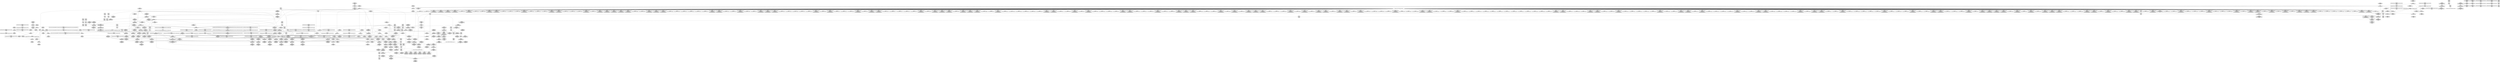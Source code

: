 digraph {
	CE0x555e140 [shape=record,shape=Mrecord,label="{CE0x555e140|selinux_xfrm_delete:_tobool1|security/selinux/xfrm.c,142|*SummSource*}"]
	CE0x55ab670 [shape=record,shape=Mrecord,label="{CE0x55ab670|selinux_xfrm_delete:_tmp26|security/selinux/xfrm.c,145}"]
	CE0x5587500 [shape=record,shape=Mrecord,label="{CE0x5587500|864:_%struct.xfrm_sec_ctx*,_:_CRE_115,116_}"]
	CE0x55a8ff0 [shape=record,shape=Mrecord,label="{CE0x55a8ff0|selinux_xfrm_delete:_tmp23|security/selinux/xfrm.c,144|*SummSource*}"]
	CE0x5560960 [shape=record,shape=Mrecord,label="{CE0x5560960|864:_%struct.xfrm_sec_ctx*,_:_CRE_136,137_}"]
	CE0x554a920 [shape=record,shape=Mrecord,label="{CE0x554a920|selinux_xfrm_state_delete:_entry}"]
	CE0x55958a0 [shape=record,shape=Mrecord,label="{CE0x55958a0|GLOBAL:_get_current227|*Constant*|*SummSource*}"]
	CE0x5551c50 [shape=record,shape=Mrecord,label="{CE0x5551c50|864:_%struct.xfrm_sec_ctx*,_:_CRE_178,179_}"]
	CE0x5576270 [shape=record,shape=Mrecord,label="{CE0x5576270|selinux_xfrm_delete:_tmp10|security/selinux/xfrm.c,142|*SummSource*}"]
	CE0x555ed10 [shape=record,shape=Mrecord,label="{CE0x555ed10|i64*_getelementptr_inbounds_(_15_x_i64_,_15_x_i64_*___llvm_gcov_ctr25,_i64_0,_i64_8)|*Constant*}"]
	CE0x5573190 [shape=record,shape=Mrecord,label="{CE0x5573190|864:_%struct.xfrm_sec_ctx*,_:_CRE_552,560_|*MultipleSource*|security/selinux/xfrm.c,394|Function::selinux_xfrm_state_delete&Arg::x::}"]
	CE0x5560830 [shape=record,shape=Mrecord,label="{CE0x5560830|864:_%struct.xfrm_sec_ctx*,_:_CRE_134,135_}"]
	CE0x554f4e0 [shape=record,shape=Mrecord,label="{CE0x554f4e0|864:_%struct.xfrm_sec_ctx*,_:_CRE_179,180_}"]
	CE0x55680c0 [shape=record,shape=Mrecord,label="{CE0x55680c0|selinux_xfrm_delete:_if.then}"]
	CE0x5552390 [shape=record,shape=Mrecord,label="{CE0x5552390|i8_1|*Constant*|*SummSink*}"]
	CE0x559e580 [shape=record,shape=Mrecord,label="{CE0x559e580|get_current227:_tmp|*SummSource*}"]
	CE0x555b690 [shape=record,shape=Mrecord,label="{CE0x555b690|864:_%struct.xfrm_sec_ctx*,_:_CRE_368,376_|*MultipleSource*|security/selinux/xfrm.c,394|Function::selinux_xfrm_state_delete&Arg::x::}"]
	CE0x55662f0 [shape=record,shape=Mrecord,label="{CE0x55662f0|864:_%struct.xfrm_sec_ctx*,_:_CRE_752,768_|*MultipleSource*|security/selinux/xfrm.c,394|Function::selinux_xfrm_state_delete&Arg::x::}"]
	CE0x55827a0 [shape=record,shape=Mrecord,label="{CE0x55827a0|_ret_i32_%retval.0,_!dbg_!27751|security/selinux/xfrm.c,150|*SummSource*}"]
	CE0x5544530 [shape=record,shape=Mrecord,label="{CE0x5544530|i64*_getelementptr_inbounds_(_2_x_i64_,_2_x_i64_*___llvm_gcov_ctr13,_i64_0,_i64_1)|*Constant*|*SummSource*}"]
	CE0x55b7450 [shape=record,shape=Mrecord,label="{CE0x55b7450|selinux_xfrm_delete:_tmp31|*LoadInst*|security/selinux/xfrm.c,147|*SummSource*}"]
	CE0x55698d0 [shape=record,shape=Mrecord,label="{CE0x55698d0|selinux_xfrm_state_delete:_tmp1}"]
	CE0x4e460e0 [shape=record,shape=Mrecord,label="{CE0x4e460e0|864:_%struct.xfrm_sec_ctx*,_:_CRE_93,94_}"]
	CE0x557f100 [shape=record,shape=Mrecord,label="{CE0x557f100|selinux_xfrm_delete:_tmp2}"]
	CE0x5564b30 [shape=record,shape=Mrecord,label="{CE0x5564b30|864:_%struct.xfrm_sec_ctx*,_:_CRE_697,698_}"]
	CE0x556cc00 [shape=record,shape=Mrecord,label="{CE0x556cc00|864:_%struct.xfrm_sec_ctx*,_:_CRE_278,279_}"]
	CE0x556e420 [shape=record,shape=Mrecord,label="{CE0x556e420|864:_%struct.xfrm_sec_ctx*,_:_CRE_164,165_}"]
	CE0x5575640 [shape=record,shape=Mrecord,label="{CE0x5575640|selinux_xfrm_delete:_call4|security/selinux/xfrm.c,142}"]
	CE0x555b320 [shape=record,shape=Mrecord,label="{CE0x555b320|864:_%struct.xfrm_sec_ctx*,_:_CRE_352,360_|*MultipleSource*|security/selinux/xfrm.c,394|Function::selinux_xfrm_state_delete&Arg::x::}"]
	CE0x5567040 [shape=record,shape=Mrecord,label="{CE0x5567040|selinux_xfrm_delete:_if.end}"]
	CE0x55e12f0 [shape=record,shape=Mrecord,label="{CE0x55e12f0|get_current227:_tmp}"]
	CE0x55a0130 [shape=record,shape=Mrecord,label="{CE0x55a0130|i64*_getelementptr_inbounds_(_15_x_i64_,_15_x_i64_*___llvm_gcov_ctr25,_i64_0,_i64_13)|*Constant*}"]
	CE0x556cd80 [shape=record,shape=Mrecord,label="{CE0x556cd80|864:_%struct.xfrm_sec_ctx*,_:_CRE_280,281_}"]
	CE0x5572e10 [shape=record,shape=Mrecord,label="{CE0x5572e10|864:_%struct.xfrm_sec_ctx*,_:_CRE_544,548_|*MultipleSource*|security/selinux/xfrm.c,394|Function::selinux_xfrm_state_delete&Arg::x::}"]
	CE0x554fbf0 [shape=record,shape=Mrecord,label="{CE0x554fbf0|864:_%struct.xfrm_sec_ctx*,_:_CRE_198,200_|*MultipleSource*|security/selinux/xfrm.c,394|Function::selinux_xfrm_state_delete&Arg::x::}"]
	CE0x55a8a60 [shape=record,shape=Mrecord,label="{CE0x55a8a60|selinux_xfrm_delete:_tmp22|security/selinux/xfrm.c,144|*SummSource*}"]
	CE0x5558ad0 [shape=record,shape=Mrecord,label="{CE0x5558ad0|864:_%struct.xfrm_sec_ctx*,_:_CRE_176,177_}"]
	CE0x5579af0 [shape=record,shape=Mrecord,label="{CE0x5579af0|i64*_getelementptr_inbounds_(_15_x_i64_,_15_x_i64_*___llvm_gcov_ctr25,_i64_0,_i64_6)|*Constant*}"]
	CE0x55794c0 [shape=record,shape=Mrecord,label="{CE0x55794c0|%struct.task_struct.1015*_(%struct.task_struct.1015**)*_asm_movq_%gs:$_1:P_,$0_,_r,im,_dirflag_,_fpsr_,_flags_|*SummSource*}"]
	CE0x5571c40 [shape=record,shape=Mrecord,label="{CE0x5571c40|selinux_xfrm_state_delete:_x|Function::selinux_xfrm_state_delete&Arg::x::}"]
	CE0x55a2d30 [shape=record,shape=Mrecord,label="{CE0x55a2d30|%struct.task_struct.1015*_(%struct.task_struct.1015**)*_asm_movq_%gs:$_1:P_,$0_,_r,im,_dirflag_,_fpsr_,_flags_|*SummSink*}"]
	CE0x55a2da0 [shape=record,shape=Mrecord,label="{CE0x55a2da0|%struct.task_struct.1015**_bitcast_(%struct.task_struct**_current_task_to_%struct.task_struct.1015**)|*Constant*|*SummSink*}"]
	CE0x55dd620 [shape=record,shape=Mrecord,label="{CE0x55dd620|selinux_xfrm_delete:_tmp33|security/selinux/xfrm.c,150|*SummSource*}"]
	CE0x554f610 [shape=record,shape=Mrecord,label="{CE0x554f610|864:_%struct.xfrm_sec_ctx*,_:_CRE_170,171_}"]
	CE0x55a00c0 [shape=record,shape=Mrecord,label="{CE0x55a00c0|i64*_getelementptr_inbounds_(_15_x_i64_,_15_x_i64_*___llvm_gcov_ctr25,_i64_0,_i64_13)|*Constant*|*SummSink*}"]
	CE0x555abe0 [shape=record,shape=Mrecord,label="{CE0x555abe0|864:_%struct.xfrm_sec_ctx*,_:_CRE_320,328_|*MultipleSource*|security/selinux/xfrm.c,394|Function::selinux_xfrm_state_delete&Arg::x::}"]
	CE0x5563500 [shape=record,shape=Mrecord,label="{CE0x5563500|i64*_getelementptr_inbounds_(_15_x_i64_,_15_x_i64_*___llvm_gcov_ctr25,_i64_0,_i64_9)|*Constant*|*SummSource*}"]
	CE0x5553280 [shape=record,shape=Mrecord,label="{CE0x5553280|864:_%struct.xfrm_sec_ctx*,_:_CRE_129,130_}"]
	CE0x55dd480 [shape=record,shape=Mrecord,label="{CE0x55dd480|selinux_xfrm_delete:_tmp33|security/selinux/xfrm.c,150}"]
	CE0x556a360 [shape=record,shape=Mrecord,label="{CE0x556a360|864:_%struct.xfrm_sec_ctx*,_:_CRE_288,289_}"]
	CE0x55a1c50 [shape=record,shape=Mrecord,label="{CE0x55a1c50|selinux_xfrm_delete:_ctx_sid|security/selinux/xfrm.c,147|*SummSink*}"]
	CE0x55a1800 [shape=record,shape=Mrecord,label="{CE0x55a1800|avc_has_perm:_entry}"]
	CE0x555bb20 [shape=record,shape=Mrecord,label="{CE0x555bb20|i64*_getelementptr_inbounds_(_15_x_i64_,_15_x_i64_*___llvm_gcov_ctr25,_i64_0,_i64_0)|*Constant*}"]
	CE0x55764f0 [shape=record,shape=Mrecord,label="{CE0x55764f0|i64*_getelementptr_inbounds_(_15_x_i64_,_15_x_i64_*___llvm_gcov_ctr25,_i64_0,_i64_6)|*Constant*|*SummSink*}"]
	CE0x5598bc0 [shape=record,shape=Mrecord,label="{CE0x5598bc0|avc_has_perm:_tsid|Function::avc_has_perm&Arg::tsid::|*SummSink*}"]
	CE0x558bd40 [shape=record,shape=Mrecord,label="{CE0x558bd40|864:_%struct.xfrm_sec_ctx*,_:_CRE_105,106_}"]
	CE0x555fa80 [shape=record,shape=Mrecord,label="{CE0x555fa80|i64*_getelementptr_inbounds_(_2_x_i64_,_2_x_i64_*___llvm_gcov_ctr13,_i64_0,_i64_1)|*Constant*}"]
	CE0x55ab000 [shape=record,shape=Mrecord,label="{CE0x55ab000|i64*_getelementptr_inbounds_(_15_x_i64_,_15_x_i64_*___llvm_gcov_ctr25,_i64_0,_i64_12)|*Constant*|*SummSource*}"]
	CE0x5551fa0 [shape=record,shape=Mrecord,label="{CE0x5551fa0|864:_%struct.xfrm_sec_ctx*,_:_CRE_23,24_}"]
	CE0x556a4a0 [shape=record,shape=Mrecord,label="{CE0x556a4a0|864:_%struct.xfrm_sec_ctx*,_:_CRE_289,290_}"]
	CE0x55574e0 [shape=record,shape=Mrecord,label="{CE0x55574e0|864:_%struct.xfrm_sec_ctx*,_:_CRE_480,484_|*MultipleSource*|security/selinux/xfrm.c,394|Function::selinux_xfrm_state_delete&Arg::x::}"]
	CE0x5559f00 [shape=record,shape=Mrecord,label="{CE0x5559f00|864:_%struct.xfrm_sec_ctx*,_:_CRE_146,147_}"]
	CE0x556ee50 [shape=record,shape=Mrecord,label="{CE0x556ee50|864:_%struct.xfrm_sec_ctx*,_:_CRE_189,190_}"]
	CE0x558abf0 [shape=record,shape=Mrecord,label="{CE0x558abf0|864:_%struct.xfrm_sec_ctx*,_:_CRE_108,109_}"]
	CE0x555c050 [shape=record,shape=Mrecord,label="{CE0x555c050|i64_1|*Constant*}"]
	CE0x554e1d0 [shape=record,shape=Mrecord,label="{CE0x554e1d0|i64_1|*Constant*|*SummSource*}"]
	CE0x554f440 [shape=record,shape=Mrecord,label="{CE0x554f440|selinux_xfrm_state_delete:_x|Function::selinux_xfrm_state_delete&Arg::x::|*SummSink*}"]
	CE0x5569180 [shape=record,shape=Mrecord,label="{CE0x5569180|864:_%struct.xfrm_sec_ctx*,_:_CRE_220,224_|*MultipleSource*|security/selinux/xfrm.c,394|Function::selinux_xfrm_state_delete&Arg::x::}"]
	CE0x556b0b0 [shape=record,shape=Mrecord,label="{CE0x556b0b0|864:_%struct.xfrm_sec_ctx*,_:_CRE_142,143_}"]
	CE0x5580150 [shape=record,shape=Mrecord,label="{CE0x5580150|i64*_getelementptr_inbounds_(_15_x_i64_,_15_x_i64_*___llvm_gcov_ctr25,_i64_0,_i64_0)|*Constant*|*SummSource*}"]
	CE0x55aa630 [shape=record,shape=Mrecord,label="{CE0x55aa630|selinux_xfrm_delete:_tmp24|security/selinux/xfrm.c,144|*SummSink*}"]
	CE0x692d510 [shape=record,shape=Mrecord,label="{CE0x692d510|864:_%struct.xfrm_sec_ctx*,_:_CRE_82,83_}"]
	CE0x55556f0 [shape=record,shape=Mrecord,label="{CE0x55556f0|i32_40|*Constant*|*SummSink*}"]
	CE0x5573950 [shape=record,shape=Mrecord,label="{CE0x5573950|864:_%struct.xfrm_sec_ctx*,_:_CRE_600,608_|*MultipleSource*|security/selinux/xfrm.c,394|Function::selinux_xfrm_state_delete&Arg::x::}"]
	CE0x55585d0 [shape=record,shape=Mrecord,label="{CE0x55585d0|selinux_xfrm_delete:_tmp3|*SummSource*}"]
	CE0x5595e60 [shape=record,shape=Mrecord,label="{CE0x5595e60|selinux_xfrm_delete:_tmp19|security/selinux/xfrm.c,142|*SummSource*}"]
	CE0x55727e0 [shape=record,shape=Mrecord,label="{CE0x55727e0|COLLAPSED:_GCMRE_current_task_external_global_%struct.task_struct*:_elem_0::|security/selinux/xfrm.c,142}"]
	CE0x557e810 [shape=record,shape=Mrecord,label="{CE0x557e810|get_current227:_tmp4|./arch/x86/include/asm/current.h,14|*SummSource*}"]
	CE0x55664e0 [shape=record,shape=Mrecord,label="{CE0x55664e0|864:_%struct.xfrm_sec_ctx*,_:_CRE_768,776_|*MultipleSource*|security/selinux/xfrm.c,394|Function::selinux_xfrm_state_delete&Arg::x::}"]
	CE0x55994d0 [shape=record,shape=Mrecord,label="{CE0x55994d0|i32_4|*Constant*}"]
	CE0x5558890 [shape=record,shape=Mrecord,label="{CE0x5558890|864:_%struct.xfrm_sec_ctx*,_:_CRE_173,174_}"]
	CE0x55a8190 [shape=record,shape=Mrecord,label="{CE0x55a8190|selinux_xfrm_delete:_tmp20|security/selinux/xfrm.c,142|*SummSource*}"]
	CE0x557c7b0 [shape=record,shape=Mrecord,label="{CE0x557c7b0|i64*_getelementptr_inbounds_(_2_x_i64_,_2_x_i64_*___llvm_gcov_ctr21,_i64_0,_i64_1)|*Constant*}"]
	CE0x554bd50 [shape=record,shape=Mrecord,label="{CE0x554bd50|i32_0|*Constant*|*SummSource*}"]
	CE0x55b8050 [shape=record,shape=Mrecord,label="{CE0x55b8050|i32_(i32,_i32,_i16,_i32,_%struct.common_audit_data.1017*)*_bitcast_(i32_(i32,_i32,_i16,_i32,_%struct.common_audit_data.495*)*_avc_has_perm_to_i32_(i32,_i32,_i16,_i32,_%struct.common_audit_data.1017*)*)|*Constant*}"]
	CE0x5552d20 [shape=record,shape=Mrecord,label="{CE0x5552d20|selinux_xfrm_delete:_tmp6|security/selinux/xfrm.c,142}"]
	CE0x55dc1c0 [shape=record,shape=Mrecord,label="{CE0x55dc1c0|i64*_getelementptr_inbounds_(_15_x_i64_,_15_x_i64_*___llvm_gcov_ctr25,_i64_0,_i64_14)|*Constant*|*SummSink*}"]
	CE0x55a1a40 [shape=record,shape=Mrecord,label="{CE0x55a1a40|i32_3|*Constant*}"]
	CE0x5556260 [shape=record,shape=Mrecord,label="{CE0x5556260|864:_%struct.xfrm_sec_ctx*,_:_CRE_160,161_}"]
	CE0x55de000 [shape=record,shape=Mrecord,label="{CE0x55de000|i64*_getelementptr_inbounds_(_2_x_i64_,_2_x_i64_*___llvm_gcov_ctr21,_i64_0,_i64_0)|*Constant*|*SummSink*}"]
	CE0x55439b0 [shape=record,shape=Mrecord,label="{CE0x55439b0|i64*_getelementptr_inbounds_(_2_x_i64_,_2_x_i64_*___llvm_gcov_ctr13,_i64_0,_i64_0)|*Constant*|*SummSource*}"]
	CE0x5595a30 [shape=record,shape=Mrecord,label="{CE0x5595a30|GLOBAL:_get_current227|*Constant*|*SummSink*}"]
	CE0x5571bb0 [shape=record,shape=Mrecord,label="{CE0x5571bb0|selinux_xfrm_delete:_tmp15|security/selinux/xfrm.c,142|*SummSink*}"]
	CE0x55b88f0 [shape=record,shape=Mrecord,label="{CE0x55b88f0|avc_has_perm:_requested|Function::avc_has_perm&Arg::requested::|*SummSink*}"]
	CE0x555f530 [shape=record,shape=Mrecord,label="{CE0x555f530|avc_has_perm:_auditdata|Function::avc_has_perm&Arg::auditdata::|*SummSource*}"]
	CE0x55978a0 [shape=record,shape=Mrecord,label="{CE0x55978a0|selinux_xfrm_delete:_tmp13|security/selinux/xfrm.c,142}"]
	CE0x556ef10 [shape=record,shape=Mrecord,label="{CE0x556ef10|864:_%struct.xfrm_sec_ctx*,_:_CRE_190,191_}"]
	CE0x557f7f0 [shape=record,shape=Mrecord,label="{CE0x557f7f0|selinux_xfrm_delete:_if.then6|*SummSource*}"]
	CE0x557a020 [shape=record,shape=Mrecord,label="{CE0x557a020|i64*_getelementptr_inbounds_(_15_x_i64_,_15_x_i64_*___llvm_gcov_ctr25,_i64_0,_i64_8)|*Constant*|*SummSink*}"]
	CE0x5595b30 [shape=record,shape=Mrecord,label="{CE0x5595b30|get_current227:_entry|*SummSink*}"]
	CE0x554d0d0 [shape=record,shape=Mrecord,label="{CE0x554d0d0|i32_0|*Constant*|*SummSink*}"]
	CE0x555a9f0 [shape=record,shape=Mrecord,label="{CE0x555a9f0|864:_%struct.xfrm_sec_ctx*,_:_CRE_312,320_|*MultipleSource*|security/selinux/xfrm.c,394|Function::selinux_xfrm_state_delete&Arg::x::}"]
	CE0x5557d70 [shape=record,shape=Mrecord,label="{CE0x5557d70|864:_%struct.xfrm_sec_ctx*,_:_CRE_71,72_}"]
	CE0x5570350 [shape=record,shape=Mrecord,label="{CE0x5570350|864:_%struct.xfrm_sec_ctx*,_:_CRE_268,269_|*MultipleSource*|security/selinux/xfrm.c,394|Function::selinux_xfrm_state_delete&Arg::x::}"]
	CE0x5574720 [shape=record,shape=Mrecord,label="{CE0x5574720|selinux_xfrm_delete:_tmp17|security/selinux/xfrm.c,142}"]
	CE0x5557a50 [shape=record,shape=Mrecord,label="{CE0x5557a50|864:_%struct.xfrm_sec_ctx*,_:_CRE_496,504_|*MultipleSource*|security/selinux/xfrm.c,394|Function::selinux_xfrm_state_delete&Arg::x::}"]
	CE0x557d2e0 [shape=record,shape=Mrecord,label="{CE0x557d2e0|864:_%struct.xfrm_sec_ctx*,_:_CRE_816,824_|*MultipleSource*|security/selinux/xfrm.c,394|Function::selinux_xfrm_state_delete&Arg::x::}"]
	CE0x5576f30 [shape=record,shape=Mrecord,label="{CE0x5576f30|selinux_xfrm_delete:_tmp12|security/selinux/xfrm.c,142|*SummSink*}"]
	CE0x55623d0 [shape=record,shape=Mrecord,label="{CE0x55623d0|GLOBAL:_lockdep_rcu_suspicious|*Constant*|*SummSink*}"]
	CE0x55a8360 [shape=record,shape=Mrecord,label="{CE0x55a8360|i64_11|*Constant*|*SummSource*}"]
	CE0x55671f0 [shape=record,shape=Mrecord,label="{CE0x55671f0|selinux_xfrm_delete:_if.end|*SummSink*}"]
	CE0x5577ce0 [shape=record,shape=Mrecord,label="{CE0x5577ce0|i64_0|*Constant*}"]
	CE0x55503b0 [shape=record,shape=Mrecord,label="{CE0x55503b0|864:_%struct.xfrm_sec_ctx*,_:_CRE_452,456_|*MultipleSource*|security/selinux/xfrm.c,394|Function::selinux_xfrm_state_delete&Arg::x::}"]
	CE0x5596950 [shape=record,shape=Mrecord,label="{CE0x5596950|selinux_xfrm_delete:_security|security/selinux/xfrm.c,142|*SummSource*}"]
	CE0x555c160 [shape=record,shape=Mrecord,label="{CE0x555c160|864:_%struct.xfrm_sec_ctx*,_:_CRE_19,20_}"]
	CE0x55647b0 [shape=record,shape=Mrecord,label="{CE0x55647b0|864:_%struct.xfrm_sec_ctx*,_:_CRE_680,688_|*MultipleSource*|security/selinux/xfrm.c,394|Function::selinux_xfrm_state_delete&Arg::x::}"]
	CE0x5561c10 [shape=record,shape=Mrecord,label="{CE0x5561c10|GLOBAL:_lockdep_rcu_suspicious|*Constant*}"]
	CE0x5566d80 [shape=record,shape=Mrecord,label="{CE0x5566d80|864:_%struct.xfrm_sec_ctx*,_:_CRE_76,77_}"]
	CE0x5595c90 [shape=record,shape=Mrecord,label="{CE0x5595c90|_ret_%struct.task_struct.1015*_%tmp4,_!dbg_!27714|./arch/x86/include/asm/current.h,14|*SummSink*}"]
	CE0x55a8250 [shape=record,shape=Mrecord,label="{CE0x55a8250|i64_11|*Constant*}"]
	CE0x5567510 [shape=record,shape=Mrecord,label="{CE0x5567510|_call_void_mcount()_#3|*SummSource*}"]
	CE0x6b0e120 [shape=record,shape=Mrecord,label="{CE0x6b0e120|864:_%struct.xfrm_sec_ctx*,_:_CRE_203,204_|*MultipleSource*|security/selinux/xfrm.c,394|Function::selinux_xfrm_state_delete&Arg::x::}"]
	CE0x5558020 [shape=record,shape=Mrecord,label="{CE0x5558020|864:_%struct.xfrm_sec_ctx*,_:_CRE_184,185_}"]
	CE0x5575d00 [shape=record,shape=Mrecord,label="{CE0x5575d00|GLOBAL:_get_current227|*Constant*}"]
	CE0x55683c0 [shape=record,shape=Mrecord,label="{CE0x55683c0|selinux_xfrm_delete:_if.end7}"]
	CE0x55d4d40 [shape=record,shape=Mrecord,label="{CE0x55d4d40|get_current227:_tmp2}"]
	CE0x5550770 [shape=record,shape=Mrecord,label="{CE0x5550770|864:_%struct.xfrm_sec_ctx*,_:_CRE_464,472_|*MultipleSource*|security/selinux/xfrm.c,394|Function::selinux_xfrm_state_delete&Arg::x::}"]
	CE0x559e9e0 [shape=record,shape=Mrecord,label="{CE0x559e9e0|i64*_getelementptr_inbounds_(_2_x_i64_,_2_x_i64_*___llvm_gcov_ctr21,_i64_0,_i64_1)|*Constant*|*SummSink*}"]
	CE0x557e450 [shape=record,shape=Mrecord,label="{CE0x557e450|selinux_xfrm_state_delete:_tmp4|*LoadInst*|security/selinux/xfrm.c,394|*SummSink*}"]
	CE0x55570d0 [shape=record,shape=Mrecord,label="{CE0x55570d0|_call_void_mcount()_#3|*SummSink*}"]
	CE0x5563e00 [shape=record,shape=Mrecord,label="{CE0x5563e00|864:_%struct.xfrm_sec_ctx*,_:_CRE_640,648_|*MultipleSource*|security/selinux/xfrm.c,394|Function::selinux_xfrm_state_delete&Arg::x::}"]
	CE0x55538b0 [shape=record,shape=Mrecord,label="{CE0x55538b0|864:_%struct.xfrm_sec_ctx*,_:_CRE_384,392_|*MultipleSource*|security/selinux/xfrm.c,394|Function::selinux_xfrm_state_delete&Arg::x::}"]
	CE0x5551d30 [shape=record,shape=Mrecord,label="{CE0x5551d30|864:_%struct.xfrm_sec_ctx*,_:_CRE_180,181_}"]
	CE0x55990f0 [shape=record,shape=Mrecord,label="{CE0x55990f0|avc_has_perm:_tclass|Function::avc_has_perm&Arg::tclass::}"]
	CE0x55785f0 [shape=record,shape=Mrecord,label="{CE0x55785f0|i8*_getelementptr_inbounds_(_24_x_i8_,_24_x_i8_*_.str244,_i32_0,_i32_0)|*Constant*}"]
	CE0x5576200 [shape=record,shape=Mrecord,label="{CE0x5576200|selinux_xfrm_delete:_tmp11|security/selinux/xfrm.c,142}"]
	CE0x5574e70 [shape=record,shape=Mrecord,label="{CE0x5574e70|get_current227:_entry|*SummSource*}"]
	CE0x55aab50 [shape=record,shape=Mrecord,label="{CE0x55aab50|selinux_xfrm_delete:_tmp25|security/selinux/xfrm.c,144|*SummSink*}"]
	CE0x5572990 [shape=record,shape=Mrecord,label="{CE0x5572990|selinux_xfrm_delete:_cred|security/selinux/xfrm.c,142|*SummSource*}"]
	CE0x55ab6e0 [shape=record,shape=Mrecord,label="{CE0x55ab6e0|selinux_xfrm_delete:_tmp26|security/selinux/xfrm.c,145|*SummSource*}"]
	CE0x55963e0 [shape=record,shape=Mrecord,label="{CE0x55963e0|i32_22|*Constant*|*SummSource*}"]
	CE0x5598e60 [shape=record,shape=Mrecord,label="{CE0x5598e60|i16_39|*Constant*|*SummSource*}"]
	CE0x5590560 [shape=record,shape=Mrecord,label="{CE0x5590560|selinux_xfrm_delete:_entry|*SummSink*}"]
	CE0x5577ef0 [shape=record,shape=Mrecord,label="{CE0x5577ef0|selinux_xfrm_delete:_tmp4|security/selinux/xfrm.c,142|*SummSource*}"]
	CE0x554da40 [shape=record,shape=Mrecord,label="{CE0x554da40|i64_1|*Constant*}"]
	CE0x5555510 [shape=record,shape=Mrecord,label="{CE0x5555510|864:_%struct.xfrm_sec_ctx*,_:_CRE_126,127_}"]
	CE0x55491d0 [shape=record,shape=Mrecord,label="{CE0x55491d0|864:_%struct.xfrm_sec_ctx*,_:_CRE_81,82_}"]
	CE0x5555d60 [shape=record,shape=Mrecord,label="{CE0x5555d60|selinux_xfrm_delete:_tmp5|security/selinux/xfrm.c,142|*SummSource*}"]
	CE0x55a87a0 [shape=record,shape=Mrecord,label="{CE0x55a87a0|i64_10|*Constant*|*SummSource*}"]
	CE0x55a1870 [shape=record,shape=Mrecord,label="{CE0x55a1870|selinux_xfrm_delete:_tmp30|security/selinux/xfrm.c,147|*SummSink*}"]
	"CONST[source:0(mediator),value:2(dynamic)][purpose:{object}]"
	CE0x5561910 [shape=record,shape=Mrecord,label="{CE0x5561910|i8*_getelementptr_inbounds_(_24_x_i8_,_24_x_i8_*_.str244,_i32_0,_i32_0)|*Constant*|*SummSource*}"]
	CE0x5571f70 [shape=record,shape=Mrecord,label="{CE0x5571f70|_ret_%struct.task_struct.1015*_%tmp4,_!dbg_!27714|./arch/x86/include/asm/current.h,14}"]
	CE0x5576380 [shape=record,shape=Mrecord,label="{CE0x5576380|selinux_xfrm_delete:_tmp10|security/selinux/xfrm.c,142|*SummSink*}"]
	CE0x555b130 [shape=record,shape=Mrecord,label="{CE0x555b130|864:_%struct.xfrm_sec_ctx*,_:_CRE_344,352_|*MultipleSource*|security/selinux/xfrm.c,394|Function::selinux_xfrm_state_delete&Arg::x::}"]
	CE0x555a090 [shape=record,shape=Mrecord,label="{CE0x555a090|get_current227:_tmp1|*SummSource*}"]
	CE0x5553aa0 [shape=record,shape=Mrecord,label="{CE0x5553aa0|864:_%struct.xfrm_sec_ctx*,_:_CRE_392,400_|*MultipleSource*|security/selinux/xfrm.c,394|Function::selinux_xfrm_state_delete&Arg::x::}"]
	CE0x554f6d0 [shape=record,shape=Mrecord,label="{CE0x554f6d0|864:_%struct.xfrm_sec_ctx*,_:_CRE_171,172_}"]
	CE0x5590690 [shape=record,shape=Mrecord,label="{CE0x5590690|selinux_xfrm_delete:_ctx|Function::selinux_xfrm_delete&Arg::ctx::}"]
	CE0x557daa0 [shape=record,shape=Mrecord,label="{CE0x557daa0|864:_%struct.xfrm_sec_ctx*,_:_CRE_848,856_|*MultipleSource*|security/selinux/xfrm.c,394|Function::selinux_xfrm_state_delete&Arg::x::}"]
	CE0x555b9b0 [shape=record,shape=Mrecord,label="{CE0x555b9b0|selinux_xfrm_delete:_return|*SummSource*}"]
	CE0x5578df0 [shape=record,shape=Mrecord,label="{CE0x5578df0|i8_1|*Constant*}"]
	CE0x554e330 [shape=record,shape=Mrecord,label="{CE0x554e330|864:_%struct.xfrm_sec_ctx*,_:_CRE_66,67_}"]
	CE0x556cb90 [shape=record,shape=Mrecord,label="{CE0x556cb90|864:_%struct.xfrm_sec_ctx*,_:_CRE_281,282_}"]
	CE0x55569b0 [shape=record,shape=Mrecord,label="{CE0x55569b0|864:_%struct.xfrm_sec_ctx*,_:_CRE_212,216_|*MultipleSource*|security/selinux/xfrm.c,394|Function::selinux_xfrm_state_delete&Arg::x::}"]
	CE0x557c820 [shape=record,shape=Mrecord,label="{CE0x557c820|i64*_getelementptr_inbounds_(_2_x_i64_,_2_x_i64_*___llvm_gcov_ctr21,_i64_0,_i64_1)|*Constant*|*SummSource*}"]
	CE0x55aa3b0 [shape=record,shape=Mrecord,label="{CE0x55aa3b0|selinux_xfrm_delete:_tmp24|security/selinux/xfrm.c,144}"]
	CE0x55a3370 [shape=record,shape=Mrecord,label="{CE0x55a3370|4:_i32,_:_CR_0,4_|*MultipleSource*|security/selinux/xfrm.c,147|security/selinux/xfrm.c,142|security/selinux/xfrm.c,142}"]
	CE0x5553e80 [shape=record,shape=Mrecord,label="{CE0x5553e80|864:_%struct.xfrm_sec_ctx*,_:_CRE_408,416_|*MultipleSource*|security/selinux/xfrm.c,394|Function::selinux_xfrm_state_delete&Arg::x::}"]
	CE0x5557d00 [shape=record,shape=Mrecord,label="{CE0x5557d00|864:_%struct.xfrm_sec_ctx*,_:_CRE_102,103_}"]
	CE0x55a3480 [shape=record,shape=Mrecord,label="{CE0x55a3480|4:_i32,_:_CR_4,8_|*MultipleSource*|security/selinux/xfrm.c,147|security/selinux/xfrm.c,142|security/selinux/xfrm.c,142}"]
	CE0x55a2840 [shape=record,shape=Mrecord,label="{CE0x55a2840|selinux_xfrm_delete:_tmp28|security/selinux/xfrm.c,147}"]
	CE0x55f99a0 [shape=record,shape=Mrecord,label="{CE0x55f99a0|get_current227:_tmp3|*SummSource*}"]
	CE0x5562440 [shape=record,shape=Mrecord,label="{CE0x5562440|GLOBAL:_lockdep_rcu_suspicious|*Constant*|*SummSource*}"]
	CE0x5554d30 [shape=record,shape=Mrecord,label="{CE0x5554d30|864:_%struct.xfrm_sec_ctx*,_:_CRE_292,296_|*MultipleSource*|security/selinux/xfrm.c,394|Function::selinux_xfrm_state_delete&Arg::x::}"]
	CE0x55533b0 [shape=record,shape=Mrecord,label="{CE0x55533b0|864:_%struct.xfrm_sec_ctx*,_:_CRE_133,134_}"]
	CE0x55968e0 [shape=record,shape=Mrecord,label="{CE0x55968e0|selinux_xfrm_delete:_security|security/selinux/xfrm.c,142}"]
	CE0x557e260 [shape=record,shape=Mrecord,label="{CE0x557e260|selinux_xfrm_state_delete:_tmp4|*LoadInst*|security/selinux/xfrm.c,394|*SummSource*}"]
	CE0x5543910 [shape=record,shape=Mrecord,label="{CE0x5543910|selinux_xfrm_state_delete:_x|Function::selinux_xfrm_state_delete&Arg::x::|*SummSource*}"]
	CE0x555bab0 [shape=record,shape=Mrecord,label="{CE0x555bab0|selinux_xfrm_delete:_return|*SummSink*}"]
	CE0x5558260 [shape=record,shape=Mrecord,label="{CE0x5558260|864:_%struct.xfrm_sec_ctx*,_:_CRE_187,188_}"]
	CE0x554d2b0 [shape=record,shape=Mrecord,label="{CE0x554d2b0|selinux_xfrm_state_delete:_tmp|*SummSink*}"]
	CE0x559fdb0 [shape=record,shape=Mrecord,label="{CE0x559fdb0|selinux_xfrm_delete:_tmp27|security/selinux/xfrm.c,145|*SummSource*}"]
	CE0x55f9ab0 [shape=record,shape=Mrecord,label="{CE0x55f9ab0|get_current227:_tmp3|*SummSink*}"]
	CE0x55933c0 [shape=record,shape=Mrecord,label="{CE0x55933c0|i32_1|*Constant*|*SummSource*}"]
	CE0x6b0e290 [shape=record,shape=Mrecord,label="{CE0x6b0e290|864:_%struct.xfrm_sec_ctx*,_:_CRE_204,205_|*MultipleSource*|security/selinux/xfrm.c,394|Function::selinux_xfrm_state_delete&Arg::x::}"]
	CE0x5582810 [shape=record,shape=Mrecord,label="{CE0x5582810|_ret_i32_%retval.0,_!dbg_!27751|security/selinux/xfrm.c,150|*SummSink*}"]
	CE0x55dbfb0 [shape=record,shape=Mrecord,label="{CE0x55dbfb0|_ret_i32_%retval.0,_!dbg_!27728|security/selinux/avc.c,775|*SummSink*}"]
	CE0x55521f0 [shape=record,shape=Mrecord,label="{CE0x55521f0|i8_1|*Constant*|*SummSource*}"]
	CE0x559ee40 [shape=record,shape=Mrecord,label="{CE0x559ee40|_call_void_mcount()_#3|*SummSink*}"]
	CE0x556fb50 [shape=record,shape=Mrecord,label="{CE0x556fb50|864:_%struct.xfrm_sec_ctx*,_:_CRE_161,162_}"]
	CE0x5579140 [shape=record,shape=Mrecord,label="{CE0x5579140|_call_void_lockdep_rcu_suspicious(i8*_getelementptr_inbounds_(_24_x_i8_,_24_x_i8_*_.str244,_i32_0,_i32_0),_i32_142,_i8*_getelementptr_inbounds_(_45_x_i8_,_45_x_i8_*_.str1245,_i32_0,_i32_0))_#10,_!dbg_!27729|security/selinux/xfrm.c,142|*SummSource*}"]
	CE0x556e490 [shape=record,shape=Mrecord,label="{CE0x556e490|864:_%struct.xfrm_sec_ctx*,_:_CRE_163,164_}"]
	CE0x5568430 [shape=record,shape=Mrecord,label="{CE0x5568430|selinux_xfrm_delete:_if.end7|*SummSource*}"]
	CE0x55a99b0 [shape=record,shape=Mrecord,label="{CE0x55a99b0|selinux_xfrm_delete:_tmp21|security/selinux/xfrm.c,142|*SummSink*}"]
	CE0x557b890 [shape=record,shape=Mrecord,label="{CE0x557b890|GLOBAL:_selinux_xfrm_delete.__warned|Global_var:selinux_xfrm_delete.__warned}"]
	CE0x55b6f50 [shape=record,shape=Mrecord,label="{CE0x55b6f50|4:_i32,_:_CRE_4,8_|*MultipleSource*|*LoadInst*|security/selinux/xfrm.c,394|security/selinux/xfrm.c,147|Function::selinux_xfrm_delete&Arg::ctx::}"]
	CE0x55dd0d0 [shape=record,shape=Mrecord,label="{CE0x55dd0d0|selinux_xfrm_delete:_tmp33|security/selinux/xfrm.c,150|*SummSink*}"]
	CE0x5551da0 [shape=record,shape=Mrecord,label="{CE0x5551da0|864:_%struct.xfrm_sec_ctx*,_:_CRE_181,182_}"]
	CE0x5569480 [shape=record,shape=Mrecord,label="{CE0x5569480|864:_%struct.xfrm_sec_ctx*,_:_CRE_228,232_|*MultipleSource*|security/selinux/xfrm.c,394|Function::selinux_xfrm_state_delete&Arg::x::}"]
	CE0x55619e0 [shape=record,shape=Mrecord,label="{CE0x55619e0|i8*_getelementptr_inbounds_(_24_x_i8_,_24_x_i8_*_.str244,_i32_0,_i32_0)|*Constant*|*SummSink*}"]
	CE0x5549110 [shape=record,shape=Mrecord,label="{CE0x5549110|864:_%struct.xfrm_sec_ctx*,_:_CRE_80,81_}"]
	CE0x557bd40 [shape=record,shape=Mrecord,label="{CE0x557bd40|GLOBAL:___llvm_gcov_ctr25|Global_var:__llvm_gcov_ctr25}"]
	CE0x5e6d300 [shape=record,shape=Mrecord,label="{CE0x5e6d300|864:_%struct.xfrm_sec_ctx*,_:_CRE_94,95_}"]
	CE0x5559850 [shape=record,shape=Mrecord,label="{CE0x5559850|selinux_xfrm_delete:_tmp8|security/selinux/xfrm.c,142|*SummSource*}"]
	CE0x55630f0 [shape=record,shape=Mrecord,label="{CE0x55630f0|i8*_getelementptr_inbounds_(_45_x_i8_,_45_x_i8_*_.str1245,_i32_0,_i32_0)|*Constant*|*SummSink*}"]
	CE0x556a0e0 [shape=record,shape=Mrecord,label="{CE0x556a0e0|864:_%struct.xfrm_sec_ctx*,_:_CRE_286,287_}"]
	CE0x55536c0 [shape=record,shape=Mrecord,label="{CE0x55536c0|864:_%struct.xfrm_sec_ctx*,_:_CRE_376,384_|*MultipleSource*|security/selinux/xfrm.c,394|Function::selinux_xfrm_state_delete&Arg::x::}"]
	CE0x55850e0 [shape=record,shape=Mrecord,label="{CE0x55850e0|864:_%struct.xfrm_sec_ctx*,_:_CRE_120,121_}"]
	CE0x556dd90 [shape=record,shape=Mrecord,label="{CE0x556dd90|selinux_xfrm_state_delete:_tmp3|*SummSource*}"]
	CE0x557cf00 [shape=record,shape=Mrecord,label="{CE0x557cf00|864:_%struct.xfrm_sec_ctx*,_:_CRE_800,808_|*MultipleSource*|security/selinux/xfrm.c,394|Function::selinux_xfrm_state_delete&Arg::x::}"]
	CE0x55528d0 [shape=record,shape=Mrecord,label="{CE0x55528d0|864:_%struct.xfrm_sec_ctx*,_:_CRE_256,264_|*MultipleSource*|security/selinux/xfrm.c,394|Function::selinux_xfrm_state_delete&Arg::x::}"]
	CE0x55d4db0 [shape=record,shape=Mrecord,label="{CE0x55d4db0|get_current227:_tmp2|*SummSource*}"]
	CE0x5567960 [shape=record,shape=Mrecord,label="{CE0x5567960|i64*_getelementptr_inbounds_(_2_x_i64_,_2_x_i64_*___llvm_gcov_ctr13,_i64_0,_i64_1)|*Constant*|*SummSink*}"]
	CE0x555bf70 [shape=record,shape=Mrecord,label="{CE0x555bf70|selinux_xfrm_delete:_tmp|*SummSink*}"]
	CE0x557a300 [shape=record,shape=Mrecord,label="{CE0x557a300|selinux_xfrm_delete:_tmp14|security/selinux/xfrm.c,142|*SummSource*}"]
	CE0x558d0d0 [shape=record,shape=Mrecord,label="{CE0x558d0d0|864:_%struct.xfrm_sec_ctx*,_:_CRE_104,105_}"]
	CE0x557a4a0 [shape=record,shape=Mrecord,label="{CE0x557a4a0|selinux_xfrm_delete:_tmp14|security/selinux/xfrm.c,142|*SummSink*}"]
	CE0x5571ad0 [shape=record,shape=Mrecord,label="{CE0x5571ad0|selinux_xfrm_delete:_tmp15|security/selinux/xfrm.c,142}"]
	CE0x557d0f0 [shape=record,shape=Mrecord,label="{CE0x557d0f0|864:_%struct.xfrm_sec_ctx*,_:_CRE_808,816_|*MultipleSource*|security/selinux/xfrm.c,394|Function::selinux_xfrm_state_delete&Arg::x::}"]
	CE0x55587a0 [shape=record,shape=Mrecord,label="{CE0x55587a0|864:_%struct.xfrm_sec_ctx*,_:_CRE_9,10_}"]
	CE0x556d660 [shape=record,shape=Mrecord,label="{CE0x556d660|_call_void_mcount()_#3}"]
	CE0x5558c30 [shape=record,shape=Mrecord,label="{CE0x5558c30|selinux_xfrm_delete:_tmp1|*SummSink*}"]
	CE0x55b7610 [shape=record,shape=Mrecord,label="{CE0x55b7610|selinux_xfrm_delete:_tmp31|*LoadInst*|security/selinux/xfrm.c,147|*SummSink*}"]
	CE0x5573380 [shape=record,shape=Mrecord,label="{CE0x5573380|864:_%struct.xfrm_sec_ctx*,_:_CRE_560,576_|*MultipleSource*|security/selinux/xfrm.c,394|Function::selinux_xfrm_state_delete&Arg::x::}"]
	CE0x554f550 [shape=record,shape=Mrecord,label="{CE0x554f550|864:_%struct.xfrm_sec_ctx*,_:_CRE_169,170_}"]
	CE0x5577510 [shape=record,shape=Mrecord,label="{CE0x5577510|selinux_xfrm_delete:_bb|*SummSink*}"]
	CE0x55a16e0 [shape=record,shape=Mrecord,label="{CE0x55a16e0|selinux_xfrm_delete:_tmp30|security/selinux/xfrm.c,147|*SummSource*}"]
	CE0x5551170 [shape=record,shape=Mrecord,label="{CE0x5551170|864:_%struct.xfrm_sec_ctx*,_:_CRE_536,544_|*MultipleSource*|security/selinux/xfrm.c,394|Function::selinux_xfrm_state_delete&Arg::x::}"]
	CE0x555e850 [shape=record,shape=Mrecord,label="{CE0x555e850|i1_true|*Constant*|*SummSource*}"]
	CE0x55bcf10 [shape=record,shape=Mrecord,label="{CE0x55bcf10|avc_has_perm:_tsid|Function::avc_has_perm&Arg::tsid::|*SummSource*}"]
	CE0x5598d30 [shape=record,shape=Mrecord,label="{CE0x5598d30|i16_39|*Constant*}"]
	CE0x5575e10 [shape=record,shape=Mrecord,label="{CE0x5575e10|get_current227:_entry}"]
	CE0x5595d00 [shape=record,shape=Mrecord,label="{CE0x5595d00|selinux_xfrm_delete:_tmp19|security/selinux/xfrm.c,142}"]
	CE0x5565ab0 [shape=record,shape=Mrecord,label="{CE0x5565ab0|864:_%struct.xfrm_sec_ctx*,_:_CRE_712,720_|*MultipleSource*|security/selinux/xfrm.c,394|Function::selinux_xfrm_state_delete&Arg::x::}"]
	CE0x55ab890 [shape=record,shape=Mrecord,label="{CE0x55ab890|get_current227:_tmp1}"]
	CE0x5563c10 [shape=record,shape=Mrecord,label="{CE0x5563c10|864:_%struct.xfrm_sec_ctx*,_:_CRE_632,636_|*MultipleSource*|security/selinux/xfrm.c,394|Function::selinux_xfrm_state_delete&Arg::x::}"]
	CE0x556a930 [shape=record,shape=Mrecord,label="{CE0x556a930|selinux_xfrm_state_delete:_tmp3|*SummSink*}"]
	CE0x5555860 [shape=record,shape=Mrecord,label="{CE0x5555860|GLOBAL:___llvm_gcov_ctr25|Global_var:__llvm_gcov_ctr25|*SummSource*}"]
	CE0x5566cc0 [shape=record,shape=Mrecord,label="{CE0x5566cc0|864:_%struct.xfrm_sec_ctx*,_:_CRE_75,76_}"]
	CE0x55a9750 [shape=record,shape=Mrecord,label="{CE0x55a9750|i64_10|*Constant*|*SummSink*}"]
	CE0x5580310 [shape=record,shape=Mrecord,label="{CE0x5580310|selinux_xfrm_delete:_tmp}"]
	CE0x5543fb0 [shape=record,shape=Mrecord,label="{CE0x5543fb0|864:_%struct.xfrm_sec_ctx*,_:_CRE_132,133_}"]
	CE0x5557c20 [shape=record,shape=Mrecord,label="{CE0x5557c20|864:_%struct.xfrm_sec_ctx*,_:_CRE_135,136_}"]
	CE0x6c08120 [shape=record,shape=Mrecord,label="{CE0x6c08120|864:_%struct.xfrm_sec_ctx*,_:_CRE_84,85_}"]
	CE0x554f8b0 [shape=record,shape=Mrecord,label="{CE0x554f8b0|864:_%struct.xfrm_sec_ctx*,_:_CRE_276,277_}"]
	CE0x559a730 [shape=record,shape=Mrecord,label="{CE0x559a730|i32_4|*Constant*|*SummSink*}"]
	CE0x5e6d480 [shape=record,shape=Mrecord,label="{CE0x5e6d480|864:_%struct.xfrm_sec_ctx*,_:_CRE_96,97_}"]
	CE0x5572610 [shape=record,shape=Mrecord,label="{CE0x5572610|i32_78|*Constant*|*SummSink*}"]
	CE0x5578b10 [shape=record,shape=Mrecord,label="{CE0x5578b10|selinux_xfrm_delete:_tmp16|security/selinux/xfrm.c,142|*SummSink*}"]
	CE0x5556b20 [shape=record,shape=Mrecord,label="{CE0x5556b20|864:_%struct.xfrm_sec_ctx*,_:_CRE_216,220_|*MultipleSource*|security/selinux/xfrm.c,394|Function::selinux_xfrm_state_delete&Arg::x::}"]
	CE0x5579c00 [shape=record,shape=Mrecord,label="{CE0x5579c00|i64*_getelementptr_inbounds_(_15_x_i64_,_15_x_i64_*___llvm_gcov_ctr25,_i64_0,_i64_6)|*Constant*|*SummSource*}"]
	CE0x555a880 [shape=record,shape=Mrecord,label="{CE0x555a880|i32_0|*Constant*}"]
	CE0x5554260 [shape=record,shape=Mrecord,label="{CE0x5554260|864:_%struct.xfrm_sec_ctx*,_:_CRE_424,428_|*MultipleSource*|security/selinux/xfrm.c,394|Function::selinux_xfrm_state_delete&Arg::x::}"]
	CE0x5569c70 [shape=record,shape=Mrecord,label="{CE0x5569c70|864:_%struct.xfrm_sec_ctx*,_:_CRE_69,70_}"]
	CE0x5576fa0 [shape=record,shape=Mrecord,label="{CE0x5576fa0|selinux_xfrm_delete:_bb}"]
	CE0x5592550 [shape=record,shape=Mrecord,label="{CE0x5592550|selinux_xfrm_delete:_tmp9|security/selinux/xfrm.c,142}"]
	CE0x5564e40 [shape=record,shape=Mrecord,label="{CE0x5564e40|864:_%struct.xfrm_sec_ctx*,_:_CRE_700,701_}"]
	CE0x55714a0 [shape=record,shape=Mrecord,label="{CE0x55714a0|864:_%struct.xfrm_sec_ctx*,_:_CRE_17,18_}"]
	CE0x5550900 [shape=record,shape=Mrecord,label="{CE0x5550900|864:_%struct.xfrm_sec_ctx*,_:_CRE_472,480_|*MultipleSource*|security/selinux/xfrm.c,394|Function::selinux_xfrm_state_delete&Arg::x::}"]
	CE0x5570f60 [shape=record,shape=Mrecord,label="{CE0x5570f60|864:_%struct.xfrm_sec_ctx*,_:_CRE_274,276_|*MultipleSource*|security/selinux/xfrm.c,394|Function::selinux_xfrm_state_delete&Arg::x::}"]
	CE0x55670f0 [shape=record,shape=Mrecord,label="{CE0x55670f0|selinux_xfrm_delete:_if.end|*SummSource*}"]
	CE0x557ffd0 [shape=record,shape=Mrecord,label="{CE0x557ffd0|selinux_xfrm_delete:_do.body}"]
	CE0x55681b0 [shape=record,shape=Mrecord,label="{CE0x55681b0|selinux_xfrm_delete:_if.then|*SummSource*}"]
	CE0x5591df0 [shape=record,shape=Mrecord,label="{CE0x5591df0|i64_5|*Constant*|*SummSource*}"]
	CE0x554f920 [shape=record,shape=Mrecord,label="{CE0x554f920|864:_%struct.xfrm_sec_ctx*,_:_CRE_192,194_|*MultipleSource*|security/selinux/xfrm.c,394|Function::selinux_xfrm_state_delete&Arg::x::}"]
	CE0x555e740 [shape=record,shape=Mrecord,label="{CE0x555e740|i1_true|*Constant*}"]
	CE0x5572080 [shape=record,shape=Mrecord,label="{CE0x5572080|_ret_%struct.task_struct.1015*_%tmp4,_!dbg_!27714|./arch/x86/include/asm/current.h,14|*SummSource*}"]
	CE0x5594080 [shape=record,shape=Mrecord,label="{CE0x5594080|selinux_xfrm_delete:_tmp30|security/selinux/xfrm.c,147}"]
	CE0x5565bf0 [shape=record,shape=Mrecord,label="{CE0x5565bf0|864:_%struct.xfrm_sec_ctx*,_:_CRE_720,728_|*MultipleSource*|security/selinux/xfrm.c,394|Function::selinux_xfrm_state_delete&Arg::x::}"]
	CE0x5566a10 [shape=record,shape=Mrecord,label="{CE0x5566a10|864:_%struct.xfrm_sec_ctx*,_:_CRE_149,150_}"]
	CE0x557cb20 [shape=record,shape=Mrecord,label="{CE0x557cb20|864:_%struct.xfrm_sec_ctx*,_:_CRE_784,788_|*MultipleSource*|security/selinux/xfrm.c,394|Function::selinux_xfrm_state_delete&Arg::x::}"]
	CE0x6c081e0 [shape=record,shape=Mrecord,label="{CE0x6c081e0|864:_%struct.xfrm_sec_ctx*,_:_CRE_85,86_}"]
	CE0x5e6d3c0 [shape=record,shape=Mrecord,label="{CE0x5e6d3c0|864:_%struct.xfrm_sec_ctx*,_:_CRE_95,96_}"]
	CE0x554f9e0 [shape=record,shape=Mrecord,label="{CE0x554f9e0|864:_%struct.xfrm_sec_ctx*,_:_CRE_194,196_|*MultipleSource*|security/selinux/xfrm.c,394|Function::selinux_xfrm_state_delete&Arg::x::}"]
	CE0x55692f0 [shape=record,shape=Mrecord,label="{CE0x55692f0|864:_%struct.xfrm_sec_ctx*,_:_CRE_224,228_|*MultipleSource*|security/selinux/xfrm.c,394|Function::selinux_xfrm_state_delete&Arg::x::}"]
	CE0x5565090 [shape=record,shape=Mrecord,label="{CE0x5565090|864:_%struct.xfrm_sec_ctx*,_:_CRE_703,704_}"]
	CE0x5588710 [shape=record,shape=Mrecord,label="{CE0x5588710|864:_%struct.xfrm_sec_ctx*,_:_CRE_117,118_}"]
	CE0x4e46020 [shape=record,shape=Mrecord,label="{CE0x4e46020|864:_%struct.xfrm_sec_ctx*,_:_CRE_92,93_}"]
	CE0x55ab820 [shape=record,shape=Mrecord,label="{CE0x55ab820|i64_1|*Constant*}"]
	CE0x5557860 [shape=record,shape=Mrecord,label="{CE0x5557860|864:_%struct.xfrm_sec_ctx*,_:_CRE_488,492_|*MultipleSource*|security/selinux/xfrm.c,394|Function::selinux_xfrm_state_delete&Arg::x::}"]
	CE0x692d5d0 [shape=record,shape=Mrecord,label="{CE0x692d5d0|864:_%struct.xfrm_sec_ctx*,_:_CRE_83,84_}"]
	CE0x55a28b0 [shape=record,shape=Mrecord,label="{CE0x55a28b0|selinux_xfrm_delete:_tmp28|security/selinux/xfrm.c,147|*SummSource*}"]
	CE0x55dd930 [shape=record,shape=Mrecord,label="{CE0x55dd930|i64*_getelementptr_inbounds_(_2_x_i64_,_2_x_i64_*___llvm_gcov_ctr21,_i64_0,_i64_0)|*Constant*}"]
	CE0x55dc9a0 [shape=record,shape=Mrecord,label="{CE0x55dc9a0|i64*_getelementptr_inbounds_(_15_x_i64_,_15_x_i64_*___llvm_gcov_ctr25,_i64_0,_i64_14)|*Constant*|*SummSource*}"]
	CE0x557ba10 [shape=record,shape=Mrecord,label="{CE0x557ba10|i64_0|*Constant*|*SummSink*}"]
	CE0x55863b0 [shape=record,shape=Mrecord,label="{CE0x55863b0|864:_%struct.xfrm_sec_ctx*,_:_CRE_118,119_}"]
	CE0x5575360 [shape=record,shape=Mrecord,label="{CE0x5575360|selinux_xfrm_delete:_tmp18|security/selinux/xfrm.c,142|*SummSink*}"]
	CE0x557e640 [shape=record,shape=Mrecord,label="{CE0x557e640|selinux_xfrm_state_delete:_call|security/selinux/xfrm.c,394}"]
	CE0x556c7c0 [shape=record,shape=Mrecord,label="{CE0x556c7c0|864:_%struct.xfrm_sec_ctx*,_:_CRE_10,11_}"]
	CE0x5563830 [shape=record,shape=Mrecord,label="{CE0x5563830|864:_%struct.xfrm_sec_ctx*,_:_CRE_624,628_|*MultipleSource*|security/selinux/xfrm.c,394|Function::selinux_xfrm_state_delete&Arg::x::}"]
	CE0x555ff60 [shape=record,shape=Mrecord,label="{CE0x555ff60|864:_%struct.xfrm_sec_ctx*,_:_CRE_202,203_|*MultipleSource*|security/selinux/xfrm.c,394|Function::selinux_xfrm_state_delete&Arg::x::}"]
	CE0x55a9d10 [shape=record,shape=Mrecord,label="{CE0x55a9d10|%struct.xfrm_sec_ctx*_null|*Constant*|*SummSource*}"]
	CE0x55490a0 [shape=record,shape=Mrecord,label="{CE0x55490a0|864:_%struct.xfrm_sec_ctx*,_:_CRE_79,80_}"]
	CE0x55a9eb0 [shape=record,shape=Mrecord,label="{CE0x55a9eb0|%struct.xfrm_sec_ctx*_null|*Constant*|*SummSink*}"]
	CE0x5553340 [shape=record,shape=Mrecord,label="{CE0x5553340|864:_%struct.xfrm_sec_ctx*,_:_CRE_130,131_}"]
	CE0x55b8bd0 [shape=record,shape=Mrecord,label="{CE0x55b8bd0|avc_has_perm:_ssid|Function::avc_has_perm&Arg::ssid::}"]
	CE0x554d360 [shape=record,shape=Mrecord,label="{CE0x554d360|i32_40|*Constant*}"]
	CE0x74c8950 [shape=record,shape=Mrecord,label="{CE0x74c8950|864:_%struct.xfrm_sec_ctx*,_:_CRE_87,88_}"]
	CE0x5590620 [shape=record,shape=Mrecord,label="{CE0x5590620|_ret_i32_%retval.0,_!dbg_!27751|security/selinux/xfrm.c,150}"]
	CE0x5595290 [shape=record,shape=Mrecord,label="{CE0x5595290|selinux_xfrm_delete:_land.lhs.true2}"]
	CE0x55ab750 [shape=record,shape=Mrecord,label="{CE0x55ab750|selinux_xfrm_delete:_tmp26|security/selinux/xfrm.c,145|*SummSink*}"]
	CE0x5550df0 [shape=record,shape=Mrecord,label="{CE0x5550df0|864:_%struct.xfrm_sec_ctx*,_:_CRE_520,528_|*MultipleSource*|security/selinux/xfrm.c,394|Function::selinux_xfrm_state_delete&Arg::x::}"]
	CE0x5556600 [shape=record,shape=Mrecord,label="{CE0x5556600|864:_%struct.xfrm_sec_ctx*,_:_CRE_78,79_}"]
	CE0x5570940 [shape=record,shape=Mrecord,label="{CE0x5570940|864:_%struct.xfrm_sec_ctx*,_:_CRE_270,271_|*MultipleSource*|security/selinux/xfrm.c,394|Function::selinux_xfrm_state_delete&Arg::x::}"]
	CE0x559a890 [shape=record,shape=Mrecord,label="{CE0x559a890|%struct.common_audit_data.1017*_null|*Constant*}"]
	CE0x555f8b0 [shape=record,shape=Mrecord,label="{CE0x555f8b0|864:_%struct.xfrm_sec_ctx*,_:_CRE_32,40_|*MultipleSource*|security/selinux/xfrm.c,394|Function::selinux_xfrm_state_delete&Arg::x::}"]
	CE0x55d4f10 [shape=record,shape=Mrecord,label="{CE0x55d4f10|get_current227:_tmp4|./arch/x86/include/asm/current.h,14}"]
	CE0x55aaef0 [shape=record,shape=Mrecord,label="{CE0x55aaef0|i64*_getelementptr_inbounds_(_15_x_i64_,_15_x_i64_*___llvm_gcov_ctr25,_i64_0,_i64_12)|*Constant*}"]
	CE0x5550c60 [shape=record,shape=Mrecord,label="{CE0x5550c60|864:_%struct.xfrm_sec_ctx*,_:_CRE_512,520_|*MultipleSource*|security/selinux/xfrm.c,394|Function::selinux_xfrm_state_delete&Arg::x::}"]
	CE0x557d8b0 [shape=record,shape=Mrecord,label="{CE0x557d8b0|864:_%struct.xfrm_sec_ctx*,_:_CRE_840,848_|*MultipleSource*|security/selinux/xfrm.c,394|Function::selinux_xfrm_state_delete&Arg::x::}"]
	CE0x55b8c70 [shape=record,shape=Mrecord,label="{CE0x55b8c70|avc_has_perm:_ssid|Function::avc_has_perm&Arg::ssid::|*SummSource*}"]
	CE0x55695d0 [shape=record,shape=Mrecord,label="{CE0x55695d0|864:_%struct.xfrm_sec_ctx*,_:_CRE_232,240_|*MultipleSource*|security/selinux/xfrm.c,394|Function::selinux_xfrm_state_delete&Arg::x::}"]
	CE0x5554bf0 [shape=record,shape=Mrecord,label="{CE0x5554bf0|864:_%struct.xfrm_sec_ctx*,_:_CRE_696,697_}"]
	CE0x5569e30 [shape=record,shape=Mrecord,label="{CE0x5569e30|864:_%struct.xfrm_sec_ctx*,_:_CRE_283,284_}"]
	CE0x5567c90 [shape=record,shape=Mrecord,label="{CE0x5567c90|i64_1|*Constant*|*SummSink*}"]
	CE0x55725a0 [shape=record,shape=Mrecord,label="{CE0x55725a0|selinux_xfrm_delete:_cred|security/selinux/xfrm.c,142|*SummSink*}"]
	CE0x55dcde0 [shape=record,shape=Mrecord,label="{CE0x55dcde0|selinux_xfrm_delete:_tmp32|security/selinux/xfrm.c,150|*SummSource*}"]
	CE0x5572cd0 [shape=record,shape=Mrecord,label="{CE0x5572cd0|selinux_xfrm_delete:_tmp19|security/selinux/xfrm.c,142|*SummSink*}"]
	CE0x55501c0 [shape=record,shape=Mrecord,label="{CE0x55501c0|864:_%struct.xfrm_sec_ctx*,_:_CRE_448,452_|*MultipleSource*|security/selinux/xfrm.c,394|Function::selinux_xfrm_state_delete&Arg::x::}"]
	CE0x55793b0 [shape=record,shape=Mrecord,label="{CE0x55793b0|get_current227:_tmp4|./arch/x86/include/asm/current.h,14|*SummSink*}"]
	CE0x555c6e0 [shape=record,shape=Mrecord,label="{CE0x555c6e0|864:_%struct.xfrm_sec_ctx*,_:_CRE_240,248_|*MultipleSource*|security/selinux/xfrm.c,394|Function::selinux_xfrm_state_delete&Arg::x::}"]
	CE0x555dd00 [shape=record,shape=Mrecord,label="{CE0x555dd00|GLOBAL:_selinux_xfrm_delete.__warned|Global_var:selinux_xfrm_delete.__warned|*SummSink*}"]
	CE0x555ed80 [shape=record,shape=Mrecord,label="{CE0x555ed80|i64*_getelementptr_inbounds_(_15_x_i64_,_15_x_i64_*___llvm_gcov_ctr25,_i64_0,_i64_8)|*Constant*|*SummSource*}"]
	CE0x5570de0 [shape=record,shape=Mrecord,label="{CE0x5570de0|864:_%struct.xfrm_sec_ctx*,_:_CRE_273,274_|*MultipleSource*|security/selinux/xfrm.c,394|Function::selinux_xfrm_state_delete&Arg::x::}"]
	CE0x5569c00 [shape=record,shape=Mrecord,label="{CE0x5569c00|864:_%struct.xfrm_sec_ctx*,_:_CRE_68,69_}"]
	CE0x557be50 [shape=record,shape=Mrecord,label="{CE0x557be50|selinux_xfrm_delete:_tmp7|security/selinux/xfrm.c,142}"]
	CE0x5557f60 [shape=record,shape=Mrecord,label="{CE0x5557f60|864:_%struct.xfrm_sec_ctx*,_:_CRE_183,184_}"]
	CE0x55b8280 [shape=record,shape=Mrecord,label="{CE0x55b8280|i32_(i32,_i32,_i16,_i32,_%struct.common_audit_data.1017*)*_bitcast_(i32_(i32,_i32,_i16,_i32,_%struct.common_audit_data.495*)*_avc_has_perm_to_i32_(i32,_i32,_i16,_i32,_%struct.common_audit_data.1017*)*)|*Constant*|*SummSink*}"]
	CE0x555dbf0 [shape=record,shape=Mrecord,label="{CE0x555dbf0|GLOBAL:_selinux_xfrm_delete.__warned|Global_var:selinux_xfrm_delete.__warned|*SummSource*}"]
	CE0x5576c80 [shape=record,shape=Mrecord,label="{CE0x5576c80|selinux_xfrm_delete:_tmp12|security/selinux/xfrm.c,142}"]
	CE0x5560a20 [shape=record,shape=Mrecord,label="{CE0x5560a20|864:_%struct.xfrm_sec_ctx*,_:_CRE_137,138_}"]
	CE0x555f3c0 [shape=record,shape=Mrecord,label="{CE0x555f3c0|avc_has_perm:_auditdata|Function::avc_has_perm&Arg::auditdata::}"]
	CE0x5566ec0 [shape=record,shape=Mrecord,label="{CE0x5566ec0|selinux_xfrm_delete:_do.body|*SummSource*}"]
	CE0x55921d0 [shape=record,shape=Mrecord,label="{CE0x55921d0|i64_4|*Constant*}"]
	CE0x55a8500 [shape=record,shape=Mrecord,label="{CE0x55a8500|i64_11|*Constant*|*SummSink*}"]
	CE0x55aa9b0 [shape=record,shape=Mrecord,label="{CE0x55aa9b0|selinux_xfrm_delete:_tmp25|security/selinux/xfrm.c,144|*SummSource*}"]
	CE0x556aaf0 [shape=record,shape=Mrecord,label="{CE0x556aaf0|864:_%struct.xfrm_sec_ctx*,_:_CRE_131,132_}"]
	CE0x5564c50 [shape=record,shape=Mrecord,label="{CE0x5564c50|864:_%struct.xfrm_sec_ctx*,_:_CRE_701,702_}"]
	CE0x5559fc0 [shape=record,shape=Mrecord,label="{CE0x5559fc0|864:_%struct.xfrm_sec_ctx*,_:_CRE_147,148_}"]
	CE0x55685f0 [shape=record,shape=Mrecord,label="{CE0x55685f0|864:_%struct.xfrm_sec_ctx*,_:_CRE_48,56_|*MultipleSource*|security/selinux/xfrm.c,394|Function::selinux_xfrm_state_delete&Arg::x::}"]
	CE0x5562120 [shape=record,shape=Mrecord,label="{CE0x5562120|selinux_xfrm_delete:_call|security/selinux/xfrm.c,142|*SummSink*}"]
	CE0x555e9c0 [shape=record,shape=Mrecord,label="{CE0x555e9c0|i1_true|*Constant*|*SummSink*}"]
	CE0x5582140 [shape=record,shape=Mrecord,label="{CE0x5582140|selinux_xfrm_delete:_tobool|security/selinux/xfrm.c,142}"]
	CE0x555b510 [shape=record,shape=Mrecord,label="{CE0x555b510|864:_%struct.xfrm_sec_ctx*,_:_CRE_360,368_|*MultipleSource*|security/selinux/xfrm.c,394|Function::selinux_xfrm_state_delete&Arg::x::}"]
	CE0x5586470 [shape=record,shape=Mrecord,label="{CE0x5586470|864:_%struct.xfrm_sec_ctx*,_:_CRE_119,120_}"]
	CE0x55a0240 [shape=record,shape=Mrecord,label="{CE0x55a0240|i64*_getelementptr_inbounds_(_15_x_i64_,_15_x_i64_*___llvm_gcov_ctr25,_i64_0,_i64_13)|*Constant*|*SummSource*}"]
	CE0x5594650 [shape=record,shape=Mrecord,label="{CE0x5594650|selinux_xfrm_delete:_tobool1|security/selinux/xfrm.c,142}"]
	CE0x55a8940 [shape=record,shape=Mrecord,label="{CE0x55a8940|selinux_xfrm_delete:_tmp22|security/selinux/xfrm.c,144}"]
	CE0x558ab30 [shape=record,shape=Mrecord,label="{CE0x558ab30|864:_%struct.xfrm_sec_ctx*,_:_CRE_112,113_}"]
	CE0x55d4e20 [shape=record,shape=Mrecord,label="{CE0x55d4e20|get_current227:_tmp2|*SummSink*}"]
	CE0x5575750 [shape=record,shape=Mrecord,label="{CE0x5575750|selinux_xfrm_delete:_call4|security/selinux/xfrm.c,142|*SummSource*}"]
	CE0x55aa070 [shape=record,shape=Mrecord,label="{CE0x55aa070|selinux_xfrm_delete:_tmp23|security/selinux/xfrm.c,144|*SummSink*}"]
	CE0x555b900 [shape=record,shape=Mrecord,label="{CE0x555b900|selinux_xfrm_delete:_return}"]
	CE0x557d6c0 [shape=record,shape=Mrecord,label="{CE0x557d6c0|864:_%struct.xfrm_sec_ctx*,_:_CRE_832,840_|*MultipleSource*|security/selinux/xfrm.c,394|Function::selinux_xfrm_state_delete&Arg::x::}"]
	CE0x6c082a0 [shape=record,shape=Mrecord,label="{CE0x6c082a0|864:_%struct.xfrm_sec_ctx*,_:_CRE_86,87_}"]
	CE0x55a3300 [shape=record,shape=Mrecord,label="{CE0x55a3300|4:_i32,_:_CR_8,12_|*MultipleSource*|security/selinux/xfrm.c,147|security/selinux/xfrm.c,142|security/selinux/xfrm.c,142}"]
	CE0x5582570 [shape=record,shape=Mrecord,label="{CE0x5582570|selinux_xfrm_delete:_tmp4|security/selinux/xfrm.c,142|*SummSink*}"]
	CE0x5572770 [shape=record,shape=Mrecord,label="{CE0x5572770|selinux_xfrm_delete:_cred|security/selinux/xfrm.c,142}"]
	CE0x557c470 [shape=record,shape=Mrecord,label="{CE0x557c470|selinux_xfrm_delete:_do.end|*SummSource*}"]
	CE0x5575060 [shape=record,shape=Mrecord,label="{CE0x5575060|selinux_xfrm_delete:_tmp18|security/selinux/xfrm.c,142}"]
	CE0x5556540 [shape=record,shape=Mrecord,label="{CE0x5556540|864:_%struct.xfrm_sec_ctx*,_:_CRE_77,78_}"]
	CE0x55a92f0 [shape=record,shape=Mrecord,label="{CE0x55a92f0|selinux_xfrm_delete:_tobool5|security/selinux/xfrm.c,144}"]
	CE0x55526e0 [shape=record,shape=Mrecord,label="{CE0x55526e0|864:_%struct.xfrm_sec_ctx*,_:_CRE_252,256_|*MultipleSource*|security/selinux/xfrm.c,394|Function::selinux_xfrm_state_delete&Arg::x::}"]
	CE0x5556320 [shape=record,shape=Mrecord,label="{CE0x5556320|864:_%struct.xfrm_sec_ctx*,_:_CRE_152,156_|*MultipleSource*|security/selinux/xfrm.c,394|Function::selinux_xfrm_state_delete&Arg::x::}"]
	CE0x5554e70 [shape=record,shape=Mrecord,label="{CE0x5554e70|864:_%struct.xfrm_sec_ctx*,_:_CRE_296,300_|*MultipleSource*|security/selinux/xfrm.c,394|Function::selinux_xfrm_state_delete&Arg::x::}"]
	CE0x55625c0 [shape=record,shape=Mrecord,label="{CE0x55625c0|i32_142|*Constant*|*SummSink*}"]
	CE0x55a7fe0 [shape=record,shape=Mrecord,label="{CE0x55a7fe0|selinux_xfrm_delete:_tmp20|security/selinux/xfrm.c,142}"]
	CE0x55581a0 [shape=record,shape=Mrecord,label="{CE0x55581a0|864:_%struct.xfrm_sec_ctx*,_:_CRE_186,187_}"]
	CE0x55776d0 [shape=record,shape=Mrecord,label="{CE0x55776d0|i64_3|*Constant*|*SummSource*}"]
	CE0x5578810 [shape=record,shape=Mrecord,label="{CE0x5578810|selinux_xfrm_delete:_tmp16|security/selinux/xfrm.c,142}"]
	CE0x5567400 [shape=record,shape=Mrecord,label="{CE0x5567400|864:_%struct.xfrm_sec_ctx*,_:_CRE_91,92_}"]
	CE0x55744a0 [shape=record,shape=Mrecord,label="{CE0x55744a0|864:_%struct.xfrm_sec_ctx*,_:_CRE_22,23_}"]
	CE0x5557e30 [shape=record,shape=Mrecord,label="{CE0x5557e30|864:_%struct.xfrm_sec_ctx*,_:_CRE_72,73_}"]
	CE0x5564fb0 [shape=record,shape=Mrecord,label="{CE0x5564fb0|864:_%struct.xfrm_sec_ctx*,_:_CRE_702,703_}"]
	CE0x555b840 [shape=record,shape=Mrecord,label="{CE0x555b840|selinux_xfrm_delete:_if.end7|*SummSink*}"]
	CE0x5573570 [shape=record,shape=Mrecord,label="{CE0x5573570|864:_%struct.xfrm_sec_ctx*,_:_CRE_576,584_|*MultipleSource*|security/selinux/xfrm.c,394|Function::selinux_xfrm_state_delete&Arg::x::}"]
	CE0x5564eb0 [shape=record,shape=Mrecord,label="{CE0x5564eb0|864:_%struct.xfrm_sec_ctx*,_:_CRE_699,700_}"]
	"CONST[source:0(mediator),value:2(dynamic)][purpose:{subject}]"
	CE0x55a8e90 [shape=record,shape=Mrecord,label="{CE0x55a8e90|selinux_xfrm_delete:_tmp23|security/selinux/xfrm.c,144}"]
	CE0x556add0 [shape=record,shape=Mrecord,label="{CE0x556add0|COLLAPSED:_GCMRE___llvm_gcov_ctr13_internal_global_2_x_i64_zeroinitializer:_elem_0:default:}"]
	CE0x5592f30 [shape=record,shape=Mrecord,label="{CE0x5592f30|selinux_xfrm_delete:_tmp29|security/selinux/xfrm.c,147|*SummSource*}"]
	CE0x5599200 [shape=record,shape=Mrecord,label="{CE0x5599200|avc_has_perm:_tclass|Function::avc_has_perm&Arg::tclass::|*SummSink*}"]
	CE0x555e360 [shape=record,shape=Mrecord,label="{CE0x555e360|selinux_xfrm_delete:_tmp9|security/selinux/xfrm.c,142|*SummSink*}"]
	CE0x5582bb0 [shape=record,shape=Mrecord,label="{CE0x5582bb0|selinux_xfrm_delete:_bb|*SummSource*}"]
	CE0x5550030 [shape=record,shape=Mrecord,label="{CE0x5550030|864:_%struct.xfrm_sec_ctx*,_:_CRE_440,448_|*MultipleSource*|security/selinux/xfrm.c,394|Function::selinux_xfrm_state_delete&Arg::x::}"]
	CE0x55dd9a0 [shape=record,shape=Mrecord,label="{CE0x55dd9a0|get_current227:_bb}"]
	CE0x5577340 [shape=record,shape=Mrecord,label="{CE0x5577340|_ret_i32_%call,_!dbg_!27714|security/selinux/xfrm.c,394|*SummSink*}"]
	CE0x6a609d0 [shape=record,shape=Mrecord,label="{CE0x6a609d0|864:_%struct.xfrm_sec_ctx*,_:_CRE_16,17_}"]
	CE0x557ff10 [shape=record,shape=Mrecord,label="{CE0x557ff10|selinux_xfrm_delete:_land.lhs.true|*SummSink*}"]
	CE0x5558e50 [shape=record,shape=Mrecord,label="{CE0x5558e50|i64*_getelementptr_inbounds_(_15_x_i64_,_15_x_i64_*___llvm_gcov_ctr25,_i64_0,_i64_1)|*Constant*|*SummSource*}"]
	CE0x5559e40 [shape=record,shape=Mrecord,label="{CE0x5559e40|864:_%struct.xfrm_sec_ctx*,_:_CRE_145,146_}"]
	CE0x555e250 [shape=record,shape=Mrecord,label="{CE0x555e250|selinux_xfrm_delete:_tobool1|security/selinux/xfrm.c,142|*SummSink*}"]
	CE0x5551cc0 [shape=record,shape=Mrecord,label="{CE0x5551cc0|864:_%struct.xfrm_sec_ctx*,_:_CRE_182,183_}"]
	CE0x5563a20 [shape=record,shape=Mrecord,label="{CE0x5563a20|864:_%struct.xfrm_sec_ctx*,_:_CRE_628,632_|*MultipleSource*|security/selinux/xfrm.c,394|Function::selinux_xfrm_state_delete&Arg::x::}"]
	CE0x5595220 [shape=record,shape=Mrecord,label="{CE0x5595220|i64*_getelementptr_inbounds_(_15_x_i64_,_15_x_i64_*___llvm_gcov_ctr25,_i64_0,_i64_0)|*Constant*|*SummSink*}"]
	CE0x55a21d0 [shape=record,shape=Mrecord,label="{CE0x55a21d0|i32_3|*Constant*|*SummSink*}"]
	CE0x5543e80 [shape=record,shape=Mrecord,label="{CE0x5543e80|864:_%struct.xfrm_sec_ctx*,_:_CRE_15,16_}"]
	CE0x5566100 [shape=record,shape=Mrecord,label="{CE0x5566100|864:_%struct.xfrm_sec_ctx*,_:_CRE_744,752_|*MultipleSource*|security/selinux/xfrm.c,394|Function::selinux_xfrm_state_delete&Arg::x::}"]
	CE0x55932b0 [shape=record,shape=Mrecord,label="{CE0x55932b0|i32_1|*Constant*}"]
	CE0x55dc3c0 [shape=record,shape=Mrecord,label="{CE0x55dc3c0|selinux_xfrm_delete:_retval.0|*SummSource*}"]
	CE0x557f170 [shape=record,shape=Mrecord,label="{CE0x557f170|selinux_xfrm_delete:_tmp2|*SummSource*}"]
	CE0x557fd90 [shape=record,shape=Mrecord,label="{CE0x557fd90|selinux_xfrm_delete:_land.lhs.true}"]
	CE0x5590230 [shape=record,shape=Mrecord,label="{CE0x5590230|GLOBAL:_selinux_xfrm_delete|*Constant*|*SummSource*}"]
	CE0x5555f00 [shape=record,shape=Mrecord,label="{CE0x5555f00|selinux_xfrm_delete:_tmp5|security/selinux/xfrm.c,142|*SummSink*}"]
	CE0x5597910 [shape=record,shape=Mrecord,label="{CE0x5597910|selinux_xfrm_delete:_tmp13|security/selinux/xfrm.c,142|*SummSource*}"]
	CE0x5555140 [shape=record,shape=Mrecord,label="{CE0x5555140|864:_%struct.xfrm_sec_ctx*,_:_CRE_304,312_|*MultipleSource*|security/selinux/xfrm.c,394|Function::selinux_xfrm_state_delete&Arg::x::}"]
	CE0x55b8110 [shape=record,shape=Mrecord,label="{CE0x55b8110|i32_(i32,_i32,_i16,_i32,_%struct.common_audit_data.1017*)*_bitcast_(i32_(i32,_i32,_i16,_i32,_%struct.common_audit_data.495*)*_avc_has_perm_to_i32_(i32,_i32,_i16,_i32,_%struct.common_audit_data.1017*)*)|*Constant*|*SummSource*}"]
	CE0x55dbdd0 [shape=record,shape=Mrecord,label="{CE0x55dbdd0|_ret_i32_%retval.0,_!dbg_!27728|security/selinux/avc.c,775|*SummSource*}"]
	CE0x555a5a0 [shape=record,shape=Mrecord,label="{CE0x555a5a0|get_current227:_tmp|*SummSink*}"]
	CE0x5590750 [shape=record,shape=Mrecord,label="{CE0x5590750|selinux_xfrm_delete:_ctx|Function::selinux_xfrm_delete&Arg::ctx::|*SummSource*}"]
	CE0x55a94b0 [shape=record,shape=Mrecord,label="{CE0x55a94b0|selinux_xfrm_delete:_tobool5|security/selinux/xfrm.c,144|*SummSink*}"]
	CE0x55a1bb0 [shape=record,shape=Mrecord,label="{CE0x55a1bb0|selinux_xfrm_delete:_ctx_sid|security/selinux/xfrm.c,147|*SummSource*}"]
	CE0x5598050 [shape=record,shape=Mrecord,label="{CE0x5598050|4:_i32,_:_CR_12,16_|*MultipleSource*|security/selinux/xfrm.c,147|security/selinux/xfrm.c,142|security/selinux/xfrm.c,142}"]
	CE0x557b900 [shape=record,shape=Mrecord,label="{CE0x557b900|i64_0|*Constant*|*SummSource*}"]
	CE0x558e270 [shape=record,shape=Mrecord,label="{CE0x558e270|864:_%struct.xfrm_sec_ctx*,_:_CRE_101,102_}"]
	CE0x5582230 [shape=record,shape=Mrecord,label="{CE0x5582230|selinux_xfrm_delete:_tobool|security/selinux/xfrm.c,142|*SummSink*}"]
	CE0x559aa00 [shape=record,shape=Mrecord,label="{CE0x559aa00|avc_has_perm:_requested|Function::avc_has_perm&Arg::requested::|*SummSource*}"]
	CE0x5555c20 [shape=record,shape=Mrecord,label="{CE0x5555c20|selinux_xfrm_delete:_tmp5|security/selinux/xfrm.c,142}"]
	CE0x55597e0 [shape=record,shape=Mrecord,label="{CE0x55597e0|0:_i8,_:_GCMR_selinux_xfrm_delete.__warned_internal_global_i8_0,_section_.data.unlikely_,_align_1:_elem_0:default:}"]
	CE0x55656f0 [shape=record,shape=Mrecord,label="{CE0x55656f0|864:_%struct.xfrm_sec_ctx*,_:_CRE_710,711_}"]
	CE0x557c100 [shape=record,shape=Mrecord,label="{CE0x557c100|selinux_xfrm_delete:_tmp7|security/selinux/xfrm.c,142|*SummSink*}"]
	CE0x554f790 [shape=record,shape=Mrecord,label="{CE0x554f790|864:_%struct.xfrm_sec_ctx*,_:_CRE_172,173_}"]
	CE0x55969c0 [shape=record,shape=Mrecord,label="{CE0x55969c0|selinux_xfrm_delete:_security|security/selinux/xfrm.c,142|*SummSink*}"]
	CE0x557c610 [shape=record,shape=Mrecord,label="{CE0x557c610|selinux_xfrm_state_delete:_call|security/selinux/xfrm.c,394|*SummSink*}"]
	CE0x556ac70 [shape=record,shape=Mrecord,label="{CE0x556ac70|864:_%struct.xfrm_sec_ctx*,_:_CRE_124,125_}"]
	CE0x558cf50 [shape=record,shape=Mrecord,label="{CE0x558cf50|864:_%struct.xfrm_sec_ctx*,_:_CRE_107,108_}"]
	CE0x55545f0 [shape=record,shape=Mrecord,label="{CE0x55545f0|selinux_xfrm_state_delete:_tmp2}"]
	CE0x55645c0 [shape=record,shape=Mrecord,label="{CE0x55645c0|864:_%struct.xfrm_sec_ctx*,_:_CRE_672,680_|*MultipleSource*|security/selinux/xfrm.c,394|Function::selinux_xfrm_state_delete&Arg::x::}"]
	CE0x5592450 [shape=record,shape=Mrecord,label="{CE0x5592450|selinux_xfrm_delete:_tmp10|security/selinux/xfrm.c,142}"]
	CE0x55a97c0 [shape=record,shape=Mrecord,label="{CE0x55a97c0|selinux_xfrm_delete:_tmp21|security/selinux/xfrm.c,142}"]
	CE0x55580e0 [shape=record,shape=Mrecord,label="{CE0x55580e0|864:_%struct.xfrm_sec_ctx*,_:_CRE_185,186_}"]
	CE0x5574d20 [shape=record,shape=Mrecord,label="{CE0x5574d20|selinux_xfrm_delete:_tmp17|security/selinux/xfrm.c,142|*SummSink*}"]
	CE0x5573760 [shape=record,shape=Mrecord,label="{CE0x5573760|864:_%struct.xfrm_sec_ctx*,_:_CRE_584,600_|*MultipleSource*|security/selinux/xfrm.c,394|Function::selinux_xfrm_state_delete&Arg::x::}"]
	CE0x55a2920 [shape=record,shape=Mrecord,label="{CE0x55a2920|selinux_xfrm_delete:_tmp28|security/selinux/xfrm.c,147|*SummSink*}"]
	CE0x5552a50 [shape=record,shape=Mrecord,label="{CE0x5552a50|864:_%struct.xfrm_sec_ctx*,_:_CRE_264,268_|*MultipleSource*|security/selinux/xfrm.c,394|Function::selinux_xfrm_state_delete&Arg::x::}"]
	CE0x5559af0 [shape=record,shape=Mrecord,label="{CE0x5559af0|864:_%struct.xfrm_sec_ctx*,_:_CRE_40,48_|*MultipleSource*|security/selinux/xfrm.c,394|Function::selinux_xfrm_state_delete&Arg::x::}"]
	CE0x554cfb0 [shape=record,shape=Mrecord,label="{CE0x554cfb0|selinux_xfrm_state_delete:_bb}"]
	CE0x5598fd0 [shape=record,shape=Mrecord,label="{CE0x5598fd0|i16_39|*Constant*|*SummSink*}"]
	CE0x556e6c0 [shape=record,shape=Mrecord,label="{CE0x556e6c0|864:_%struct.xfrm_sec_ctx*,_:_CRE_168,169_}"]
	CE0x55aa4c0 [shape=record,shape=Mrecord,label="{CE0x55aa4c0|selinux_xfrm_delete:_tmp24|security/selinux/xfrm.c,144|*SummSource*}"]
	CE0x5596610 [shape=record,shape=Mrecord,label="{CE0x5596610|i32_22|*Constant*|*SummSink*}"]
	CE0x5550f80 [shape=record,shape=Mrecord,label="{CE0x5550f80|864:_%struct.xfrm_sec_ctx*,_:_CRE_528,536_|*MultipleSource*|security/selinux/xfrm.c,394|Function::selinux_xfrm_state_delete&Arg::x::}"]
	CE0x5565ec0 [shape=record,shape=Mrecord,label="{CE0x5565ec0|864:_%struct.xfrm_sec_ctx*,_:_CRE_736,740_|*MultipleSource*|security/selinux/xfrm.c,394|Function::selinux_xfrm_state_delete&Arg::x::}"]
	CE0x557f1e0 [shape=record,shape=Mrecord,label="{CE0x557f1e0|selinux_xfrm_delete:_tmp2|*SummSink*}"]
	CE0x55b7f10 [shape=record,shape=Mrecord,label="{CE0x55b7f10|selinux_xfrm_delete:_call8|security/selinux/xfrm.c,147|*SummSink*}"]
	CE0x5563ff0 [shape=record,shape=Mrecord,label="{CE0x5563ff0|864:_%struct.xfrm_sec_ctx*,_:_CRE_648,656_|*MultipleSource*|security/selinux/xfrm.c,394|Function::selinux_xfrm_state_delete&Arg::x::}"]
	CE0x5552e30 [shape=record,shape=Mrecord,label="{CE0x5552e30|selinux_xfrm_delete:_tmp6|security/selinux/xfrm.c,142|*SummSource*}"]
	CE0x5564cc0 [shape=record,shape=Mrecord,label="{CE0x5564cc0|864:_%struct.xfrm_sec_ctx*,_:_CRE_698,699_}"]
	CE0x5569b90 [shape=record,shape=Mrecord,label="{CE0x5569b90|864:_%struct.xfrm_sec_ctx*,_:_CRE_70,71_}"]
	CE0x5578970 [shape=record,shape=Mrecord,label="{CE0x5578970|selinux_xfrm_delete:_tmp16|security/selinux/xfrm.c,142|*SummSource*}"]
	CE0x557c930 [shape=record,shape=Mrecord,label="{CE0x557c930|864:_%struct.xfrm_sec_ctx*,_:_CRE_776,784_|*MultipleSource*|security/selinux/xfrm.c,394|Function::selinux_xfrm_state_delete&Arg::x::}"]
	CE0x557de80 [shape=record,shape=Mrecord,label="{CE0x557de80|864:_%struct.xfrm_sec_ctx*,_:_CRE_864,872_|*MultipleSource*|security/selinux/xfrm.c,394|Function::selinux_xfrm_state_delete&Arg::x::}"]
	CE0x55862f0 [shape=record,shape=Mrecord,label="{CE0x55862f0|864:_%struct.xfrm_sec_ctx*,_:_CRE_122,123_}"]
	CE0x55940f0 [shape=record,shape=Mrecord,label="{CE0x55940f0|selinux_xfrm_delete:_sid|security/selinux/xfrm.c,147}"]
	CE0x74c8a10 [shape=record,shape=Mrecord,label="{CE0x74c8a10|864:_%struct.xfrm_sec_ctx*,_:_CRE_88,89_}"]
	CE0x556cef0 [shape=record,shape=Mrecord,label="{CE0x556cef0|864:_%struct.xfrm_sec_ctx*,_:_CRE_282,283_}"]
	CE0x55e1360 [shape=record,shape=Mrecord,label="{CE0x55e1360|COLLAPSED:_GCMRE___llvm_gcov_ctr21_internal_global_2_x_i64_zeroinitializer:_elem_0:default:}"]
	CE0x55654d0 [shape=record,shape=Mrecord,label="{CE0x55654d0|864:_%struct.xfrm_sec_ctx*,_:_CRE_708,709_}"]
	CE0x5543500 [shape=record,shape=Mrecord,label="{CE0x5543500|864:_%struct.xfrm_sec_ctx*,_:_CRE_97,98_}"]
	CE0x55555d0 [shape=record,shape=Mrecord,label="{CE0x55555d0|864:_%struct.xfrm_sec_ctx*,_:_CRE_127,128_}"]
	CE0x5590430 [shape=record,shape=Mrecord,label="{CE0x5590430|selinux_xfrm_delete:_entry}"]
	CE0x554c590 [shape=record,shape=Mrecord,label="{CE0x554c590|864:_%struct.xfrm_sec_ctx*,_:_CRE_56,60_|*MultipleSource*|security/selinux/xfrm.c,394|Function::selinux_xfrm_state_delete&Arg::x::}"]
	CE0x55b7c50 [shape=record,shape=Mrecord,label="{CE0x55b7c50|selinux_xfrm_delete:_call8|security/selinux/xfrm.c,147}"]
	CE0x554fea0 [shape=record,shape=Mrecord,label="{CE0x554fea0|864:_%struct.xfrm_sec_ctx*,_:_CRE_432,436_|*MultipleSource*|security/selinux/xfrm.c,394|Function::selinux_xfrm_state_delete&Arg::x::}"]
	CE0x55628f0 [shape=record,shape=Mrecord,label="{CE0x55628f0|i32_142|*Constant*}"]
	CE0x5565830 [shape=record,shape=Mrecord,label="{CE0x5565830|864:_%struct.xfrm_sec_ctx*,_:_CRE_711,712_}"]
	CE0x5566f80 [shape=record,shape=Mrecord,label="{CE0x5566f80|selinux_xfrm_delete:_do.body|*SummSink*}"]
	CE0x55e1d50 [shape=record,shape=Mrecord,label="{CE0x55e1d50|i64*_getelementptr_inbounds_(_2_x_i64_,_2_x_i64_*___llvm_gcov_ctr21,_i64_0,_i64_0)|*Constant*|*SummSource*}"]
	CE0x556fcf0 [shape=record,shape=Mrecord,label="{CE0x556fcf0|864:_%struct.xfrm_sec_ctx*,_:_CRE_162,163_}"]
	CE0x55dcd70 [shape=record,shape=Mrecord,label="{CE0x55dcd70|selinux_xfrm_delete:_tmp32|security/selinux/xfrm.c,150}"]
	CE0x5554fb0 [shape=record,shape=Mrecord,label="{CE0x5554fb0|864:_%struct.xfrm_sec_ctx*,_:_CRE_300,304_|*MultipleSource*|security/selinux/xfrm.c,394|Function::selinux_xfrm_state_delete&Arg::x::}"]
	CE0x557bf60 [shape=record,shape=Mrecord,label="{CE0x557bf60|selinux_xfrm_delete:_tmp7|security/selinux/xfrm.c,142|*SummSource*}"]
	CE0x55687a0 [shape=record,shape=Mrecord,label="{CE0x55687a0|864:_%struct.xfrm_sec_ctx*,_:_CRE_74,75_}"]
	CE0x5592a80 [shape=record,shape=Mrecord,label="{CE0x5592a80|%struct.task_struct.1015*_(%struct.task_struct.1015**)*_asm_movq_%gs:$_1:P_,$0_,_r,im,_dirflag_,_fpsr_,_flags_}"]
	CE0x555ca00 [shape=record,shape=Mrecord,label="{CE0x555ca00|864:_%struct.xfrm_sec_ctx*,_:_CRE_249,250_|*MultipleSource*|security/selinux/xfrm.c,394|Function::selinux_xfrm_state_delete&Arg::x::}"]
	CE0x5574bb0 [shape=record,shape=Mrecord,label="{CE0x5574bb0|i64*_getelementptr_inbounds_(_15_x_i64_,_15_x_i64_*___llvm_gcov_ctr25,_i64_0,_i64_9)|*Constant*}"]
	CE0x5562a80 [shape=record,shape=Mrecord,label="{CE0x5562a80|i32_142|*Constant*|*SummSource*}"]
	CE0x5576a10 [shape=record,shape=Mrecord,label="{CE0x5576a10|selinux_xfrm_delete:_tmp11|security/selinux/xfrm.c,142|*SummSink*}"]
	CE0x554bca0 [shape=record,shape=Mrecord,label="{CE0x554bca0|864:_%struct.xfrm_sec_ctx*,_:_CRE_67,68_}"]
	CE0x55b7e20 [shape=record,shape=Mrecord,label="{CE0x55b7e20|selinux_xfrm_delete:_call8|security/selinux/xfrm.c,147|*SummSource*}"]
	CE0x558d010 [shape=record,shape=Mrecord,label="{CE0x558d010|864:_%struct.xfrm_sec_ctx*,_:_CRE_103,104_}"]
	CE0x55a8b70 [shape=record,shape=Mrecord,label="{CE0x55a8b70|selinux_xfrm_delete:_tmp22|security/selinux/xfrm.c,144|*SummSink*}"]
	CE0x55b8d30 [shape=record,shape=Mrecord,label="{CE0x55b8d30|avc_has_perm:_ssid|Function::avc_has_perm&Arg::ssid::|*SummSink*}"]
	CE0x5576d90 [shape=record,shape=Mrecord,label="{CE0x5576d90|selinux_xfrm_delete:_tmp12|security/selinux/xfrm.c,142|*SummSource*}"]
	CE0x55608f0 [shape=record,shape=Mrecord,label="{CE0x55608f0|864:_%struct.xfrm_sec_ctx*,_:_CRE_139,140_}"]
	CE0x55686e0 [shape=record,shape=Mrecord,label="{CE0x55686e0|864:_%struct.xfrm_sec_ctx*,_:_CRE_73,74_}"]
	CE0x557cd10 [shape=record,shape=Mrecord,label="{CE0x557cd10|864:_%struct.xfrm_sec_ctx*,_:_CRE_792,800_|*MultipleSource*|security/selinux/xfrm.c,394|Function::selinux_xfrm_state_delete&Arg::x::}"]
	CE0x5598210 [shape=record,shape=Mrecord,label="{CE0x5598210|4:_i32,_:_CR_16,20_|*MultipleSource*|security/selinux/xfrm.c,147|security/selinux/xfrm.c,142|security/selinux/xfrm.c,142}"]
	CE0x55682b0 [shape=record,shape=Mrecord,label="{CE0x55682b0|selinux_xfrm_delete:_if.then|*SummSink*}"]
	CE0x557e070 [shape=record,shape=Mrecord,label="{CE0x557e070|864:_%struct.xfrm_sec_ctx*,_:_CRE_872,880_|*MultipleSource*|security/selinux/xfrm.c,394|Function::selinux_xfrm_state_delete&Arg::x::}"]
	CE0x554c430 [shape=record,shape=Mrecord,label="{CE0x554c430|selinux_xfrm_state_delete:_tmp1|*SummSink*}"]
	CE0x5559d80 [shape=record,shape=Mrecord,label="{CE0x5559d80|864:_%struct.xfrm_sec_ctx*,_:_CRE_144,145_}"]
	CE0x55803f0 [shape=record,shape=Mrecord,label="{CE0x55803f0|selinux_xfrm_delete:_tmp|*SummSource*}"]
	CE0x55493e0 [shape=record,shape=Mrecord,label="{CE0x55493e0|864:_%struct.xfrm_sec_ctx*,_:_CRE_14,15_}"]
	CE0x556ca10 [shape=record,shape=Mrecord,label="{CE0x556ca10|864:_%struct.xfrm_sec_ctx*,_:_CRE_277,278_}"]
	CE0x5553c90 [shape=record,shape=Mrecord,label="{CE0x5553c90|864:_%struct.xfrm_sec_ctx*,_:_CRE_400,408_|*MultipleSource*|security/selinux/xfrm.c,394|Function::selinux_xfrm_state_delete&Arg::x::}"]
	CE0x556e600 [shape=record,shape=Mrecord,label="{CE0x556e600|864:_%struct.xfrm_sec_ctx*,_:_CRE_167,168_}"]
	CE0x55953c0 [shape=record,shape=Mrecord,label="{CE0x55953c0|selinux_xfrm_delete:_land.lhs.true2|*SummSink*}"]
	CE0x5580380 [shape=record,shape=Mrecord,label="{CE0x5580380|COLLAPSED:_GCMRE___llvm_gcov_ctr25_internal_global_15_x_i64_zeroinitializer:_elem_0:default:}"]
	CE0x557e5d0 [shape=record,shape=Mrecord,label="{CE0x557e5d0|selinux_xfrm_state_delete:_call|security/selinux/xfrm.c,394|*SummSource*}"]
	CE0x555bfe0 [shape=record,shape=Mrecord,label="{CE0x555bfe0|i64*_getelementptr_inbounds_(_15_x_i64_,_15_x_i64_*___llvm_gcov_ctr25,_i64_0,_i64_1)|*Constant*|*SummSink*}"]
	CE0x5593680 [shape=record,shape=Mrecord,label="{CE0x5593680|selinux_xfrm_delete:_tmp8|security/selinux/xfrm.c,142|*SummSink*}"]
	CE0x557f780 [shape=record,shape=Mrecord,label="{CE0x557f780|selinux_xfrm_delete:_if.then6|*SummSink*}"]
	CE0x554bbe0 [shape=record,shape=Mrecord,label="{CE0x554bbe0|selinux_xfrm_state_delete:_tmp2|*SummSink*}"]
	CE0x5566ad0 [shape=record,shape=Mrecord,label="{CE0x5566ad0|864:_%struct.xfrm_sec_ctx*,_:_CRE_150,151_}"]
	CE0x55641e0 [shape=record,shape=Mrecord,label="{CE0x55641e0|864:_%struct.xfrm_sec_ctx*,_:_CRE_656,664_|*MultipleSource*|security/selinux/xfrm.c,394|Function::selinux_xfrm_state_delete&Arg::x::}"]
	CE0x5570bf0 [shape=record,shape=Mrecord,label="{CE0x5570bf0|864:_%struct.xfrm_sec_ctx*,_:_CRE_272,273_|*MultipleSource*|security/selinux/xfrm.c,394|Function::selinux_xfrm_state_delete&Arg::x::}"]
	CE0x5571cb0 [shape=record,shape=Mrecord,label="{CE0x5571cb0|selinux_xfrm_state_delete:_tmp3}"]
	CE0x55ddab0 [shape=record,shape=Mrecord,label="{CE0x55ddab0|get_current227:_bb|*SummSource*}"]
	CE0x5550ad0 [shape=record,shape=Mrecord,label="{CE0x5550ad0|864:_%struct.xfrm_sec_ctx*,_:_CRE_504,512_|*MultipleSource*|security/selinux/xfrm.c,394|Function::selinux_xfrm_state_delete&Arg::x::}"]
	CE0x559f570 [shape=record,shape=Mrecord,label="{CE0x559f570|_call_void_mcount()_#3}"]
	CE0x5559b60 [shape=record,shape=Mrecord,label="{CE0x5559b60|864:_%struct.xfrm_sec_ctx*,_:_CRE_65,66_}"]
	CE0x55652d0 [shape=record,shape=Mrecord,label="{CE0x55652d0|864:_%struct.xfrm_sec_ctx*,_:_CRE_705,706_}"]
	CE0x556b040 [shape=record,shape=Mrecord,label="{CE0x556b040|864:_%struct.xfrm_sec_ctx*,_:_CRE_143,144_}"]
	CE0x5573b20 [shape=record,shape=Mrecord,label="{CE0x5573b20|864:_%struct.xfrm_sec_ctx*,_:_CRE_608,612_|*MultipleSource*|security/selinux/xfrm.c,394|Function::selinux_xfrm_state_delete&Arg::x::}"]
	CE0x5595350 [shape=record,shape=Mrecord,label="{CE0x5595350|selinux_xfrm_delete:_land.lhs.true2|*SummSource*}"]
	CE0x557a1f0 [shape=record,shape=Mrecord,label="{CE0x557a1f0|selinux_xfrm_delete:_tmp14|security/selinux/xfrm.c,142}"]
	CE0x55a88d0 [shape=record,shape=Mrecord,label="{CE0x55a88d0|i64*_getelementptr_inbounds_(_15_x_i64_,_15_x_i64_*___llvm_gcov_ctr25,_i64_0,_i64_12)|*Constant*|*SummSink*}"]
	CE0x5593dd0 [shape=record,shape=Mrecord,label="{CE0x5593dd0|i32_1|*Constant*|*SummSink*}"]
	CE0x5567340 [shape=record,shape=Mrecord,label="{CE0x5567340|864:_%struct.xfrm_sec_ctx*,_:_CRE_90,91_}"]
	CE0x555c830 [shape=record,shape=Mrecord,label="{CE0x555c830|864:_%struct.xfrm_sec_ctx*,_:_CRE_248,249_|*MultipleSource*|security/selinux/xfrm.c,394|Function::selinux_xfrm_state_delete&Arg::x::}"]
	CE0x5558a10 [shape=record,shape=Mrecord,label="{CE0x5558a10|864:_%struct.xfrm_sec_ctx*,_:_CRE_175,176_}"]
	CE0x5561fd0 [shape=record,shape=Mrecord,label="{CE0x5561fd0|selinux_xfrm_delete:_call|security/selinux/xfrm.c,142|*SummSource*}"]
	CE0x555fdf0 [shape=record,shape=Mrecord,label="{CE0x555fdf0|864:_%struct.xfrm_sec_ctx*,_:_CRE_200,202_|*MultipleSource*|security/selinux/xfrm.c,394|Function::selinux_xfrm_state_delete&Arg::x::}"]
	CE0x5571b40 [shape=record,shape=Mrecord,label="{CE0x5571b40|selinux_xfrm_delete:_tmp15|security/selinux/xfrm.c,142|*SummSource*}"]
	CE0x5593240 [shape=record,shape=Mrecord,label="{CE0x5593240|selinux_xfrm_delete:_sid|security/selinux/xfrm.c,147|*SummSink*}"]
	CE0x55505a0 [shape=record,shape=Mrecord,label="{CE0x55505a0|864:_%struct.xfrm_sec_ctx*,_:_CRE_456,460_|*MultipleSource*|security/selinux/xfrm.c,394|Function::selinux_xfrm_state_delete&Arg::x::}"]
	CE0x559f8d0 [shape=record,shape=Mrecord,label="{CE0x559f8d0|selinux_xfrm_delete:_tmp27|security/selinux/xfrm.c,145|*SummSink*}"]
	CE0x5554070 [shape=record,shape=Mrecord,label="{CE0x5554070|864:_%struct.xfrm_sec_ctx*,_:_CRE_416,424_|*MultipleSource*|security/selinux/xfrm.c,394|Function::selinux_xfrm_state_delete&Arg::x::}"]
	CE0x5543d20 [shape=record,shape=Mrecord,label="{CE0x5543d20|864:_%struct.xfrm_sec_ctx*,_:_CRE_12,13_}"]
	CE0x5577270 [shape=record,shape=Mrecord,label="{CE0x5577270|_ret_i32_%call,_!dbg_!27714|security/selinux/xfrm.c,394|*SummSource*}"]
	CE0x55790d0 [shape=record,shape=Mrecord,label="{CE0x55790d0|_call_void_lockdep_rcu_suspicious(i8*_getelementptr_inbounds_(_24_x_i8_,_24_x_i8_*_.str244,_i32_0,_i32_0),_i32_142,_i8*_getelementptr_inbounds_(_45_x_i8_,_45_x_i8_*_.str1245,_i32_0,_i32_0))_#10,_!dbg_!27729|security/selinux/xfrm.c,142}"]
	CE0x5595ac0 [shape=record,shape=Mrecord,label="{CE0x5595ac0|i32_78|*Constant*}"]
	CE0x5592350 [shape=record,shape=Mrecord,label="{CE0x5592350|i64_4|*Constant*|*SummSink*}"]
	CE0x55655b0 [shape=record,shape=Mrecord,label="{CE0x55655b0|864:_%struct.xfrm_sec_ctx*,_:_CRE_709,710_}"]
	CE0x55791f0 [shape=record,shape=Mrecord,label="{CE0x55791f0|_call_void_lockdep_rcu_suspicious(i8*_getelementptr_inbounds_(_24_x_i8_,_24_x_i8_*_.str244,_i32_0,_i32_0),_i32_142,_i8*_getelementptr_inbounds_(_45_x_i8_,_45_x_i8_*_.str1245,_i32_0,_i32_0))_#10,_!dbg_!27729|security/selinux/xfrm.c,142|*SummSink*}"]
	CE0x55b8770 [shape=record,shape=Mrecord,label="{CE0x55b8770|avc_has_perm:_entry|*SummSink*}"]
	CE0x556e590 [shape=record,shape=Mrecord,label="{CE0x556e590|864:_%struct.xfrm_sec_ctx*,_:_CRE_166,167_}"]
	CE0x557dc90 [shape=record,shape=Mrecord,label="{CE0x557dc90|864:_%struct.xfrm_sec_ctx*,_:_CRE_856,864_|*MultipleSource*|security/selinux/xfrm.c,394|Function::selinux_xfrm_state_delete&Arg::x::}"]
	CE0x5554970 [shape=record,shape=Mrecord,label="{CE0x5554970|864:_%struct.xfrm_sec_ctx*,_:_CRE_290,291_}"]
	CE0x5577900 [shape=record,shape=Mrecord,label="{CE0x5577900|i64_3|*Constant*|*SummSink*}"]
	CE0x55a9c00 [shape=record,shape=Mrecord,label="{CE0x55a9c00|%struct.xfrm_sec_ctx*_null|*Constant*}"]
	CE0x55649a0 [shape=record,shape=Mrecord,label="{CE0x55649a0|864:_%struct.xfrm_sec_ctx*,_:_CRE_688,696_|*MultipleSource*|security/selinux/xfrm.c,394|Function::selinux_xfrm_state_delete&Arg::x::}"]
	CE0x55746b0 [shape=record,shape=Mrecord,label="{CE0x55746b0|i64*_getelementptr_inbounds_(_15_x_i64_,_15_x_i64_*___llvm_gcov_ctr25,_i64_0,_i64_9)|*Constant*|*SummSink*}"]
	CE0x5558950 [shape=record,shape=Mrecord,label="{CE0x5558950|864:_%struct.xfrm_sec_ctx*,_:_CRE_174,175_}"]
	CE0x55995b0 [shape=record,shape=Mrecord,label="{CE0x55995b0|i32_4|*Constant*|*SummSource*}"]
	CE0x5577b30 [shape=record,shape=Mrecord,label="{CE0x5577b30|i64_2|*Constant*|*SummSource*}"]
	CE0x55584c0 [shape=record,shape=Mrecord,label="{CE0x55584c0|selinux_xfrm_delete:_tmp3}"]
	CE0x5577ac0 [shape=record,shape=Mrecord,label="{CE0x5577ac0|i64_2|*Constant*}"]
	CE0x555ee60 [shape=record,shape=Mrecord,label="{CE0x555ee60|_ret_i32_%retval.0,_!dbg_!27728|security/selinux/avc.c,775}"]
	CE0x55563e0 [shape=record,shape=Mrecord,label="{CE0x55563e0|864:_%struct.xfrm_sec_ctx*,_:_CRE_156,157_|*MultipleSource*|security/selinux/xfrm.c,394|Function::selinux_xfrm_state_delete&Arg::x::}"]
	CE0x555bc50 [shape=record,shape=Mrecord,label="{CE0x555bc50|864:_%struct.xfrm_sec_ctx*,_:_CRE_0,8_|*MultipleSource*|security/selinux/xfrm.c,394|Function::selinux_xfrm_state_delete&Arg::x::}"]
	CE0x555f020 [shape=record,shape=Mrecord,label="{CE0x555f020|%struct.common_audit_data.1017*_null|*Constant*|*SummSink*}"]
	CE0x5565020 [shape=record,shape=Mrecord,label="{CE0x5565020|864:_%struct.xfrm_sec_ctx*,_:_CRE_707,708_}"]
	CE0x55aa8a0 [shape=record,shape=Mrecord,label="{CE0x55aa8a0|selinux_xfrm_delete:_tmp25|security/selinux/xfrm.c,144}"]
	CE0x554f250 [shape=record,shape=Mrecord,label="{CE0x554f250|selinux_xfrm_state_delete:_bb|*SummSink*}"]
	CE0x554faa0 [shape=record,shape=Mrecord,label="{CE0x554faa0|864:_%struct.xfrm_sec_ctx*,_:_CRE_196,198_|*MultipleSource*|security/selinux/xfrm.c,394|Function::selinux_xfrm_state_delete&Arg::x::}"]
	CE0x556d330 [shape=record,shape=Mrecord,label="{CE0x556d330|i32_0|*Constant*}"]
	CE0x6b0e400 [shape=record,shape=Mrecord,label="{CE0x6b0e400|864:_%struct.xfrm_sec_ctx*,_:_CRE_208,212_|*MultipleSource*|security/selinux/xfrm.c,394|Function::selinux_xfrm_state_delete&Arg::x::}"]
	CE0x5543ef0 [shape=record,shape=Mrecord,label="{CE0x5543ef0|864:_%struct.xfrm_sec_ctx*,_:_CRE_13,14_}"]
	CE0x55ddc50 [shape=record,shape=Mrecord,label="{CE0x55ddc50|get_current227:_bb|*SummSink*}"]
	CE0x5554820 [shape=record,shape=Mrecord,label="{CE0x5554820|selinux_xfrm_state_delete:_entry|*SummSink*}"]
	CE0x5565d30 [shape=record,shape=Mrecord,label="{CE0x5565d30|864:_%struct.xfrm_sec_ctx*,_:_CRE_728,736_|*MultipleSource*|security/selinux/xfrm.c,394|Function::selinux_xfrm_state_delete&Arg::x::}"]
	CE0x5566900 [shape=record,shape=Mrecord,label="{CE0x5566900|864:_%struct.xfrm_sec_ctx*,_:_CRE_148,149_}"]
	CE0x5567280 [shape=record,shape=Mrecord,label="{CE0x5567280|864:_%struct.xfrm_sec_ctx*,_:_CRE_89,90_}"]
	CE0x556a820 [shape=record,shape=Mrecord,label="{CE0x556a820|selinux_xfrm_state_delete:_entry|*SummSource*}"]
	CE0x554eac0 [shape=record,shape=Mrecord,label="{CE0x554eac0|i64*_getelementptr_inbounds_(_2_x_i64_,_2_x_i64_*___llvm_gcov_ctr13,_i64_0,_i64_0)|*Constant*}"]
	CE0x55a8730 [shape=record,shape=Mrecord,label="{CE0x55a8730|i64_10|*Constant*}"]
	CE0x554c7f0 [shape=record,shape=Mrecord,label="{CE0x554c7f0|_call_void_mcount()_#3|*SummSink*}"]
	"CONST[source:0(mediator),value:0(static)][purpose:{operation}]"
	CE0x559f5e0 [shape=record,shape=Mrecord,label="{CE0x559f5e0|_call_void_mcount()_#3|*SummSource*}"]
	CE0x55531c0 [shape=record,shape=Mrecord,label="{CE0x55531c0|864:_%struct.xfrm_sec_ctx*,_:_CRE_128,129_}"]
	CE0x556afd0 [shape=record,shape=Mrecord,label="{CE0x556afd0|864:_%struct.xfrm_sec_ctx*,_:_CRE_141,142_}"]
	CE0x554c640 [shape=record,shape=Mrecord,label="{CE0x554c640|i64*_getelementptr_inbounds_(_2_x_i64_,_2_x_i64_*___llvm_gcov_ctr13,_i64_0,_i64_0)|*Constant*|*SummSink*}"]
	CE0x55a19d0 [shape=record,shape=Mrecord,label="{CE0x55a19d0|i32_3|*Constant*|*SummSource*}"]
	CE0x555a490 [shape=record,shape=Mrecord,label="{CE0x555a490|selinux_xfrm_state_delete:_security|security/selinux/xfrm.c,394|*SummSink*}"]
	CE0x5597980 [shape=record,shape=Mrecord,label="{CE0x5597980|selinux_xfrm_delete:_tmp13|security/selinux/xfrm.c,142|*SummSink*}"]
	CE0x5562fc0 [shape=record,shape=Mrecord,label="{CE0x5562fc0|i8*_getelementptr_inbounds_(_45_x_i8_,_45_x_i8_*_.str1245,_i32_0,_i32_0)|*Constant*}"]
	CE0x5573cb0 [shape=record,shape=Mrecord,label="{CE0x5573cb0|864:_%struct.xfrm_sec_ctx*,_:_CRE_616,624_|*MultipleSource*|security/selinux/xfrm.c,394|Function::selinux_xfrm_state_delete&Arg::x::}"]
	CE0x555a230 [shape=record,shape=Mrecord,label="{CE0x555a230|864:_%struct.xfrm_sec_ctx*,_:_CRE_8,9_}"]
	CE0x5559910 [shape=record,shape=Mrecord,label="{CE0x5559910|864:_%struct.xfrm_sec_ctx*,_:_CRE_21,22_}"]
	CE0x55768a0 [shape=record,shape=Mrecord,label="{CE0x55768a0|selinux_xfrm_delete:_tmp11|security/selinux/xfrm.c,142|*SummSource*}"]
	CE0x5556d60 [shape=record,shape=Mrecord,label="{CE0x5556d60|selinux_xfrm_delete:_tmp3|*SummSink*}"]
	CE0x5581ef0 [shape=record,shape=Mrecord,label="{CE0x5581ef0|selinux_xfrm_delete:_do.end|*SummSink*}"]
	CE0x556a220 [shape=record,shape=Mrecord,label="{CE0x556a220|864:_%struct.xfrm_sec_ctx*,_:_CRE_287,288_}"]
	CE0x5556f80 [shape=record,shape=Mrecord,label="{CE0x5556f80|_call_void_mcount()_#3|*SummSource*}"]
	CE0x5570a60 [shape=record,shape=Mrecord,label="{CE0x5570a60|864:_%struct.xfrm_sec_ctx*,_:_CRE_271,272_|*MultipleSource*|security/selinux/xfrm.c,394|Function::selinux_xfrm_state_delete&Arg::x::}"]
	CE0x5590330 [shape=record,shape=Mrecord,label="{CE0x5590330|GLOBAL:_selinux_xfrm_delete|*Constant*|*SummSink*}"]
	CE0x555f7f0 [shape=record,shape=Mrecord,label="{CE0x555f7f0|864:_%struct.xfrm_sec_ctx*,_:_CRE_24,32_|*MultipleSource*|security/selinux/xfrm.c,394|Function::selinux_xfrm_state_delete&Arg::x::}"]
	CE0x5574cb0 [shape=record,shape=Mrecord,label="{CE0x5574cb0|selinux_xfrm_delete:_tmp17|security/selinux/xfrm.c,142|*SummSource*}"]
	CE0x55774a0 [shape=record,shape=Mrecord,label="{CE0x55774a0|selinux_xfrm_delete:_do.end}"]
	CE0x5587610 [shape=record,shape=Mrecord,label="{CE0x5587610|864:_%struct.xfrm_sec_ctx*,_:_CRE_116,117_}"]
	CE0x55751c0 [shape=record,shape=Mrecord,label="{CE0x55751c0|selinux_xfrm_delete:_tmp18|security/selinux/xfrm.c,142|*SummSource*}"]
	CE0x5558390 [shape=record,shape=Mrecord,label="{CE0x5558390|selinux_xfrm_delete:_call|security/selinux/xfrm.c,142}"]
	CE0x5589af0 [shape=record,shape=Mrecord,label="{CE0x5589af0|864:_%struct.xfrm_sec_ctx*,_:_CRE_140,141_}"]
	CE0x55dc5a0 [shape=record,shape=Mrecord,label="{CE0x55dc5a0|selinux_xfrm_delete:_retval.0|*SummSink*}"]
	CE0x55677d0 [shape=record,shape=Mrecord,label="{CE0x55677d0|_call_void_mcount()_#3}"]
	CE0x5569dc0 [shape=record,shape=Mrecord,label="{CE0x5569dc0|864:_%struct.xfrm_sec_ctx*,_:_CRE_284,285_}"]
	CE0x55b84a0 [shape=record,shape=Mrecord,label="{CE0x55b84a0|avc_has_perm:_entry|*SummSource*}"]
	CE0x55643d0 [shape=record,shape=Mrecord,label="{CE0x55643d0|864:_%struct.xfrm_sec_ctx*,_:_CRE_664,672_|*MultipleSource*|security/selinux/xfrm.c,394|Function::selinux_xfrm_state_delete&Arg::x::}"]
	CE0x556fc80 [shape=record,shape=Mrecord,label="{CE0x556fc80|864:_%struct.xfrm_sec_ctx*,_:_CRE_165,166_}"]
	CE0x55a9390 [shape=record,shape=Mrecord,label="{CE0x55a9390|selinux_xfrm_delete:_tobool5|security/selinux/xfrm.c,144|*SummSource*}"]
	CE0x5551b90 [shape=record,shape=Mrecord,label="{CE0x5551b90|864:_%struct.xfrm_sec_ctx*,_:_CRE_177,178_}"]
	CE0x554ecd0 [shape=record,shape=Mrecord,label="{CE0x554ecd0|i32_40|*Constant*|*SummSource*}"]
	CE0x554ce50 [shape=record,shape=Mrecord,label="{CE0x554ce50|selinux_xfrm_state_delete:_tmp1|*SummSource*}"]
	CE0x559fc10 [shape=record,shape=Mrecord,label="{CE0x559fc10|selinux_xfrm_delete:_tmp27|security/selinux/xfrm.c,145}"]
	CE0x5565410 [shape=record,shape=Mrecord,label="{CE0x5565410|864:_%struct.xfrm_sec_ctx*,_:_CRE_706,707_}"]
	CE0x55775d0 [shape=record,shape=Mrecord,label="{CE0x55775d0|selinux_xfrm_delete:_if.then6}"]
	CE0x556cdf0 [shape=record,shape=Mrecord,label="{CE0x556cdf0|864:_%struct.xfrm_sec_ctx*,_:_CRE_279,280_}"]
	CE0x5592d90 [shape=record,shape=Mrecord,label="{CE0x5592d90|selinux_xfrm_delete:_tmp29|security/selinux/xfrm.c,147}"]
	CE0x558be50 [shape=record,shape=Mrecord,label="{CE0x558be50|864:_%struct.xfrm_sec_ctx*,_:_CRE_106,107_}"]
	CE0x556abb0 [shape=record,shape=Mrecord,label="{CE0x556abb0|864:_%struct.xfrm_sec_ctx*,_:_CRE_123,124_}"]
	CE0x557fe50 [shape=record,shape=Mrecord,label="{CE0x557fe50|selinux_xfrm_delete:_land.lhs.true|*SummSource*}"]
	CE0x5558d00 [shape=record,shape=Mrecord,label="{CE0x5558d00|i64*_getelementptr_inbounds_(_15_x_i64_,_15_x_i64_*___llvm_gcov_ctr25,_i64_0,_i64_1)|*Constant*}"]
	CE0x5589920 [shape=record,shape=Mrecord,label="{CE0x5589920|864:_%struct.xfrm_sec_ctx*,_:_CRE_110,111_}"]
	CE0x5554ab0 [shape=record,shape=Mrecord,label="{CE0x5554ab0|864:_%struct.xfrm_sec_ctx*,_:_CRE_291,292_}"]
	CE0x5591fd0 [shape=record,shape=Mrecord,label="{CE0x5591fd0|i64_5|*Constant*|*SummSink*}"]
	CE0x5592660 [shape=record,shape=Mrecord,label="{CE0x5592660|selinux_xfrm_delete:_tmp9|security/selinux/xfrm.c,142|*SummSource*}"]
	CE0x555eed0 [shape=record,shape=Mrecord,label="{CE0x555eed0|%struct.common_audit_data.1017*_null|*Constant*|*SummSource*}"]
	CE0x55f9900 [shape=record,shape=Mrecord,label="{CE0x55f9900|get_current227:_tmp3}"]
	CE0x55dc830 [shape=record,shape=Mrecord,label="{CE0x55dc830|i64*_getelementptr_inbounds_(_15_x_i64_,_15_x_i64_*___llvm_gcov_ctr25,_i64_0,_i64_14)|*Constant*}"]
	CE0x5544060 [shape=record,shape=Mrecord,label="{CE0x5544060|selinux_xfrm_state_delete:_tmp}"]
	CE0x5589a30 [shape=record,shape=Mrecord,label="{CE0x5589a30|864:_%struct.xfrm_sec_ctx*,_:_CRE_111,112_}"]
	CE0x5572480 [shape=record,shape=Mrecord,label="{CE0x5572480|i32_78|*Constant*|*SummSource*}"]
	CE0x55901c0 [shape=record,shape=Mrecord,label="{CE0x55901c0|GLOBAL:_selinux_xfrm_delete|*Constant*}"]
	CE0x558e1b0 [shape=record,shape=Mrecord,label="{CE0x558e1b0|864:_%struct.xfrm_sec_ctx*,_:_CRE_100,101_}"]
	CE0x554c6f0 [shape=record,shape=Mrecord,label="{CE0x554c6f0|selinux_xfrm_state_delete:_bb|*SummSource*}"]
	CE0x55904a0 [shape=record,shape=Mrecord,label="{CE0x55904a0|selinux_xfrm_delete:_entry|*SummSource*}"]
	CE0x55825e0 [shape=record,shape=Mrecord,label="{CE0x55825e0|i64_3|*Constant*}"]
	CE0x5592240 [shape=record,shape=Mrecord,label="{CE0x5592240|i64_4|*Constant*|*SummSource*}"]
	CE0x559a930 [shape=record,shape=Mrecord,label="{CE0x559a930|avc_has_perm:_requested|Function::avc_has_perm&Arg::requested::}"]
	CE0x5552060 [shape=record,shape=Mrecord,label="{CE0x5552060|864:_%struct.xfrm_sec_ctx*,_:_CRE_64,65_}"]
	CE0x55a2fb0 [shape=record,shape=Mrecord,label="{CE0x55a2fb0|selinux_xfrm_delete:_sid|security/selinux/xfrm.c,147|*SummSource*}"]
	CE0x5596240 [shape=record,shape=Mrecord,label="{CE0x5596240|i32_22|*Constant*}"]
	CE0x5569fa0 [shape=record,shape=Mrecord,label="{CE0x5569fa0|864:_%struct.xfrm_sec_ctx*,_:_CRE_285,286_}"]
	CE0x556efd0 [shape=record,shape=Mrecord,label="{CE0x556efd0|864:_%struct.xfrm_sec_ctx*,_:_CRE_191,192_}"]
	CE0x554ff10 [shape=record,shape=Mrecord,label="{CE0x554ff10|864:_%struct.xfrm_sec_ctx*,_:_CRE_436,440_|*MultipleSource*|security/selinux/xfrm.c,394|Function::selinux_xfrm_state_delete&Arg::x::}"]
	CE0x5598390 [shape=record,shape=Mrecord,label="{CE0x5598390|4:_i32,_:_CR_20,24_|*MultipleSource*|security/selinux/xfrm.c,147|security/selinux/xfrm.c,142|security/selinux/xfrm.c,142}"]
	CE0x55758f0 [shape=record,shape=Mrecord,label="{CE0x55758f0|selinux_xfrm_delete:_call4|security/selinux/xfrm.c,142|*SummSink*}"]
	CE0x554daf0 [shape=record,shape=Mrecord,label="{CE0x554daf0|selinux_xfrm_state_delete:_security|security/selinux/xfrm.c,394|*SummSource*}"]
	CE0x554beb0 [shape=record,shape=Mrecord,label="{CE0x554beb0|selinux_xfrm_state_delete:_tmp|*SummSource*}"]
	CE0x5568a10 [shape=record,shape=Mrecord,label="{CE0x5568a10|selinux_xfrm_delete:_tmp1|*SummSource*}"]
	CE0x555cb90 [shape=record,shape=Mrecord,label="{CE0x555cb90|864:_%struct.xfrm_sec_ctx*,_:_CRE_250,251_|*MultipleSource*|security/selinux/xfrm.c,394|Function::selinux_xfrm_state_delete&Arg::x::}"]
	CE0x55887d0 [shape=record,shape=Mrecord,label="{CE0x55887d0|864:_%struct.xfrm_sec_ctx*,_:_CRE_113,114_}"]
	CE0x5552fa0 [shape=record,shape=Mrecord,label="{CE0x5552fa0|selinux_xfrm_delete:_tmp6|security/selinux/xfrm.c,142|*SummSink*}"]
	CE0x5592cd0 [shape=record,shape=Mrecord,label="{CE0x5592cd0|%struct.task_struct.1015**_bitcast_(%struct.task_struct**_current_task_to_%struct.task_struct.1015**)|*Constant*}"]
	CE0x55435c0 [shape=record,shape=Mrecord,label="{CE0x55435c0|864:_%struct.xfrm_sec_ctx*,_:_CRE_98,99_}"]
	CE0x555c1d0 [shape=record,shape=Mrecord,label="{CE0x555c1d0|864:_%struct.xfrm_sec_ctx*,_:_CRE_20,21_}"]
	CE0x5577be0 [shape=record,shape=Mrecord,label="{CE0x5577be0|i64_2|*Constant*|*SummSink*}"]
	CE0x5582b40 [shape=record,shape=Mrecord,label="{CE0x5582b40|_ret_i32_%call,_!dbg_!27714|security/selinux/xfrm.c,394}"]
	CE0x5570540 [shape=record,shape=Mrecord,label="{CE0x5570540|864:_%struct.xfrm_sec_ctx*,_:_CRE_269,270_|*MultipleSource*|security/selinux/xfrm.c,394|Function::selinux_xfrm_state_delete&Arg::x::}"]
	CE0x555e0d0 [shape=record,shape=Mrecord,label="{CE0x555e0d0|i64_5|*Constant*}"]
	CE0x555adb0 [shape=record,shape=Mrecord,label="{CE0x555adb0|864:_%struct.xfrm_sec_ctx*,_:_CRE_328,336_|*MultipleSource*|security/selinux/xfrm.c,394|Function::selinux_xfrm_state_delete&Arg::x::}"]
	CE0x556af10 [shape=record,shape=Mrecord,label="{CE0x556af10|864:_%struct.xfrm_sec_ctx*,_:_CRE_138,139_}"]
	CE0x5555400 [shape=record,shape=Mrecord,label="{CE0x5555400|864:_%struct.xfrm_sec_ctx*,_:_CRE_125,126_}"]
	CE0x5554450 [shape=record,shape=Mrecord,label="{CE0x5554450|864:_%struct.xfrm_sec_ctx*,_:_CRE_428,432_|*MultipleSource*|security/selinux/xfrm.c,394|Function::selinux_xfrm_state_delete&Arg::x::}"]
	CE0x5559770 [shape=record,shape=Mrecord,label="{CE0x5559770|selinux_xfrm_delete:_tmp8|security/selinux/xfrm.c,142}"]
	CE0x55a75c0 [shape=record,shape=Mrecord,label="{CE0x55a75c0|128:_i8*,_:_CR_128,136_|*MultipleSource*|security/selinux/xfrm.c,142|security/selinux/xfrm.c,142}"]
	"CONST[source:1(input),value:2(dynamic)][purpose:{object}]"
	CE0x55a2cc0 [shape=record,shape=Mrecord,label="{CE0x55a2cc0|%struct.task_struct.1015**_bitcast_(%struct.task_struct**_current_task_to_%struct.task_struct.1015**)|*Constant*|*SummSource*}"]
	CE0x55bcde0 [shape=record,shape=Mrecord,label="{CE0x55bcde0|avc_has_perm:_tsid|Function::avc_has_perm&Arg::tsid::}"]
	CE0x5565190 [shape=record,shape=Mrecord,label="{CE0x5565190|864:_%struct.xfrm_sec_ctx*,_:_CRE_704,705_}"]
	CE0x55a98d0 [shape=record,shape=Mrecord,label="{CE0x55a98d0|selinux_xfrm_delete:_tmp21|security/selinux/xfrm.c,142|*SummSource*}"]
	CE0x557e3e0 [shape=record,shape=Mrecord,label="{CE0x557e3e0|selinux_xfrm_delete:_ctx|Function::selinux_xfrm_delete&Arg::ctx::|*SummSink*}"]
	CE0x557bb80 [shape=record,shape=Mrecord,label="{CE0x557bb80|GLOBAL:___llvm_gcov_ctr25|Global_var:__llvm_gcov_ctr25|*SummSink*}"]
	CE0x5574280 [shape=record,shape=Mrecord,label="{CE0x5574280|selinux_xfrm_delete:_tobool|security/selinux/xfrm.c,142|*SummSource*}"]
	CE0x554eb70 [shape=record,shape=Mrecord,label="{CE0x554eb70|864:_%struct.xfrm_sec_ctx*,_:_CRE_11,12_}"]
	CE0x5588890 [shape=record,shape=Mrecord,label="{CE0x5588890|864:_%struct.xfrm_sec_ctx*,_:_CRE_114,115_}"]
	CE0x5599160 [shape=record,shape=Mrecord,label="{CE0x5599160|avc_has_perm:_tclass|Function::avc_has_perm&Arg::tclass::|*SummSource*}"]
	CE0x5559cd0 [shape=record,shape=Mrecord,label="{CE0x5559cd0|get_current227:_tmp1|*SummSink*}"]
	CE0x5570790 [shape=record,shape=Mrecord,label="{CE0x5570790|selinux_xfrm_state_delete:_tmp2|*SummSource*}"]
	CE0x5557170 [shape=record,shape=Mrecord,label="{CE0x5557170|864:_%struct.xfrm_sec_ctx*,_:_CRE_18,19_}"]
	CE0x5551770 [shape=record,shape=Mrecord,label="{CE0x5551770|selinux_xfrm_state_delete:_security|security/selinux/xfrm.c,394}"]
	CE0x55a8120 [shape=record,shape=Mrecord,label="{CE0x55a8120|selinux_xfrm_delete:_tmp20|security/selinux/xfrm.c,142|*SummSink*}"]
	CE0x558acb0 [shape=record,shape=Mrecord,label="{CE0x558acb0|864:_%struct.xfrm_sec_ctx*,_:_CRE_109,110_}"]
	CE0x5572fa0 [shape=record,shape=Mrecord,label="{CE0x5572fa0|864:_%struct.xfrm_sec_ctx*,_:_CRE_548,552_|*MultipleSource*|security/selinux/xfrm.c,394|Function::selinux_xfrm_state_delete&Arg::x::}"]
	CE0x55dbd60 [shape=record,shape=Mrecord,label="{CE0x55dbd60|selinux_xfrm_delete:_retval.0}"]
	CE0x5563080 [shape=record,shape=Mrecord,label="{CE0x5563080|i8*_getelementptr_inbounds_(_45_x_i8_,_45_x_i8_*_.str1245,_i32_0,_i32_0)|*Constant*|*SummSource*}"]
	CE0x5577de0 [shape=record,shape=Mrecord,label="{CE0x5577de0|selinux_xfrm_delete:_tmp4|security/selinux/xfrm.c,142}"]
	CE0x5543680 [shape=record,shape=Mrecord,label="{CE0x5543680|864:_%struct.xfrm_sec_ctx*,_:_CRE_99,100_}"]
	CE0x55b7290 [shape=record,shape=Mrecord,label="{CE0x55b7290|selinux_xfrm_delete:_tmp31|*LoadInst*|security/selinux/xfrm.c,147}"]
	CE0x55dce50 [shape=record,shape=Mrecord,label="{CE0x55dce50|selinux_xfrm_delete:_tmp32|security/selinux/xfrm.c,150|*SummSink*}"]
	CE0x556b170 [shape=record,shape=Mrecord,label="{CE0x556b170|864:_%struct.xfrm_sec_ctx*,_:_CRE_151,152_}"]
	CE0x5557670 [shape=record,shape=Mrecord,label="{CE0x5557670|864:_%struct.xfrm_sec_ctx*,_:_CRE_484,488_|*MultipleSource*|security/selinux/xfrm.c,394|Function::selinux_xfrm_state_delete&Arg::x::}"]
	CE0x5565970 [shape=record,shape=Mrecord,label="{CE0x5565970|selinux_xfrm_state_delete:_tmp4|*LoadInst*|security/selinux/xfrm.c,394}"]
	CE0x5591870 [shape=record,shape=Mrecord,label="{CE0x5591870|selinux_xfrm_delete:_tmp29|security/selinux/xfrm.c,147|*SummSink*}"]
	CE0x555c0c0 [shape=record,shape=Mrecord,label="{CE0x555c0c0|selinux_xfrm_delete:_tmp1}"]
	CE0x557d4d0 [shape=record,shape=Mrecord,label="{CE0x557d4d0|864:_%struct.xfrm_sec_ctx*,_:_CRE_824,832_|*MultipleSource*|security/selinux/xfrm.c,394|Function::selinux_xfrm_state_delete&Arg::x::}"]
	CE0x55851f0 [shape=record,shape=Mrecord,label="{CE0x55851f0|864:_%struct.xfrm_sec_ctx*,_:_CRE_121,122_}"]
	CE0x555f1a0 [shape=record,shape=Mrecord,label="{CE0x555f1a0|avc_has_perm:_auditdata|Function::avc_has_perm&Arg::auditdata::|*SummSink*}"]
	CE0x555af40 [shape=record,shape=Mrecord,label="{CE0x555af40|864:_%struct.xfrm_sec_ctx*,_:_CRE_336,344_|*MultipleSource*|security/selinux/xfrm.c,394|Function::selinux_xfrm_state_delete&Arg::x::}"]
	CE0x55a1b40 [shape=record,shape=Mrecord,label="{CE0x55a1b40|selinux_xfrm_delete:_ctx_sid|security/selinux/xfrm.c,147}"]
	CE0x556ed90 [shape=record,shape=Mrecord,label="{CE0x556ed90|864:_%struct.xfrm_sec_ctx*,_:_CRE_188,189_}"]
	CE0x557e260 -> CE0x5565970
	CE0x554cfb0 -> CE0x557e640
	CE0x5575d00 -> CE0x5595a30
	"CONST[source:1(input),value:2(dynamic)][purpose:{object}]" -> CE0x5569480
	"CONST[source:1(input),value:2(dynamic)][purpose:{object}]" -> CE0x5569dc0
	CE0x5591df0 -> CE0x555e0d0
	"CONST[source:1(input),value:2(dynamic)][purpose:{object}]" -> CE0x557daa0
	"CONST[source:1(input),value:2(dynamic)][purpose:{object}]" -> CE0x55695d0
	CE0x559a890 -> CE0x555f020
	CE0x555e0d0 -> CE0x5591fd0
	CE0x55a1bb0 -> CE0x55a1b40
	CE0x55dcd70 -> CE0x55dce50
	CE0x55776d0 -> CE0x55825e0
	CE0x55a1800 -> CE0x55b8770
	CE0x55683c0 -> CE0x555b840
	CE0x5576fa0 -> CE0x5577510
	CE0x5567040 -> CE0x55671f0
	"CONST[source:1(input),value:2(dynamic)][purpose:{object}]" -> CE0x557d8b0
	CE0x557a1f0 -> CE0x557a4a0
	CE0x554cfb0 -> CE0x5551770
	"CONST[source:1(input),value:2(dynamic)][purpose:{object}]" -> CE0x55649a0
	CE0x5580310 -> CE0x555c0c0
	CE0x557f100 -> CE0x55584c0
	CE0x5544530 -> CE0x555fa80
	CE0x555b900 -> CE0x555bab0
	"CONST[source:1(input),value:2(dynamic)][purpose:{object}]" -> CE0x5570350
	CE0x555e740 -> CE0x55680c0
	CE0x555b900 -> CE0x55dd480
	"CONST[source:1(input),value:2(dynamic)][purpose:{object}]" -> CE0x5570540
	CE0x5555860 -> CE0x557bd40
	CE0x555a880 -> CE0x5551770
	CE0x5594650 -> CE0x555e250
	CE0x5592d90 -> CE0x5591870
	CE0x557fd90 -> CE0x5576c80
	CE0x55775d0 -> CE0x5580380
	CE0x55774a0 -> CE0x5580380
	CE0x55774a0 -> CE0x5572770
	"CONST[source:1(input),value:2(dynamic)][purpose:{object}]" -> CE0x5566cc0
	"CONST[source:1(input),value:2(dynamic)][purpose:{object}]" -> CE0x5565ec0
	CE0x55ab820 -> CE0x55ab890
	"CONST[source:1(input),value:2(dynamic)][purpose:{object}]" -> CE0x5573b20
	CE0x55545f0 -> CE0x5571cb0
	CE0x556d330 -> CE0x5582140
	CE0x55963e0 -> CE0x5596240
	CE0x557c7b0 -> CE0x559e9e0
	CE0x5590230 -> CE0x55901c0
	CE0x55b8050 -> CE0x55a1800
	"CONST[source:1(input),value:2(dynamic)][purpose:{object}]" -> CE0x5551cc0
	"CONST[source:1(input),value:2(dynamic)][purpose:{object}]" -> CE0x55531c0
	CE0x55dd9a0 -> CE0x55f9900
	CE0x55932b0 -> CE0x55940f0
	CE0x5595d00 -> CE0x5572cd0
	CE0x55e12f0 -> CE0x555a5a0
	"CONST[source:1(input),value:2(dynamic)][purpose:{object}]" -> CE0x5564eb0
	"CONST[source:1(input),value:2(dynamic)][purpose:{object}]" -> CE0x555c830
	"CONST[source:1(input),value:2(dynamic)][purpose:{object}]" -> CE0x5566100
	CE0x5582140 -> CE0x55680c0
	"CONST[source:1(input),value:2(dynamic)][purpose:{object}]" -> CE0x558e270
	CE0x5595ac0 -> CE0x5572770
	"CONST[source:1(input),value:2(dynamic)][purpose:{object}]" -> CE0x55501c0
	CE0x555ed10 -> CE0x5571ad0
	CE0x557c470 -> CE0x55774a0
	CE0x5598e60 -> CE0x5598d30
	"CONST[source:1(input),value:2(dynamic)][purpose:{object}]" -> CE0x556aaf0
	CE0x5570790 -> CE0x55545f0
	CE0x55774a0 -> CE0x55aa8a0
	"CONST[source:1(input),value:2(dynamic)][purpose:{object}]" -> CE0x5573cb0
	"CONST[source:1(input),value:2(dynamic)][purpose:{object}]" -> CE0x5570bf0
	"CONST[source:1(input),value:2(dynamic)][purpose:{object}]" -> CE0x5553c90
	"CONST[source:1(input),value:2(dynamic)][purpose:{object}]" -> CE0x556e590
	CE0x55aa3b0 -> CE0x55aa630
	CE0x5559770 -> CE0x5593680
	"CONST[source:1(input),value:2(dynamic)][purpose:{object}]" -> CE0x556c7c0
	CE0x5563500 -> CE0x5574bb0
	CE0x557fd90 -> CE0x55680c0
	CE0x55dd9a0 -> CE0x55d4d40
	CE0x55dbd60 -> CE0x55dc5a0
	"CONST[source:1(input),value:2(dynamic)][purpose:{object}]" -> CE0x5569c00
	"CONST[source:1(input),value:2(dynamic)][purpose:{object}]" -> CE0x556b170
	"CONST[source:1(input),value:2(dynamic)][purpose:{object}]" -> CE0x55744a0
	CE0x5580380 -> CE0x557f100
	"CONST[source:1(input),value:2(dynamic)][purpose:{object}]" -> CE0x55581a0
	"CONST[source:1(input),value:2(dynamic)][purpose:{object}]" -> CE0x5569e30
	"CONST[source:1(input),value:2(dynamic)][purpose:{object}]" -> CE0x554f920
	CE0x554ecd0 -> CE0x554d360
	CE0x5595290 -> CE0x55680c0
	"CONST[source:1(input),value:2(dynamic)][purpose:{object}]" -> CE0x554f6d0
	"CONST[source:1(input),value:2(dynamic)][purpose:{object}]" -> CE0x5560960
	CE0x55a8a60 -> CE0x55a8940
	CE0x5595290 -> CE0x55953c0
	CE0x5576c80 -> CE0x5576f30
	"CONST[source:1(input),value:2(dynamic)][purpose:{object}]" -> CE0x5543ef0
	"CONST[source:1(input),value:2(dynamic)][purpose:{object}]" -> CE0x558bd40
	CE0x55a1870 -> "CONST[source:0(mediator),value:2(dynamic)][purpose:{subject}]"
	"CONST[source:1(input),value:2(dynamic)][purpose:{object}]" -> CE0x555b510
	CE0x55585d0 -> CE0x55584c0
	"CONST[source:1(input),value:2(dynamic)][purpose:{object}]" -> CE0x5564fb0
	CE0x55b7450 -> CE0x55b7290
	CE0x55ab890 -> CE0x5559cd0
	CE0x554cfb0 -> CE0x55545f0
	CE0x554cfb0 -> CE0x556add0
	CE0x5558d00 -> CE0x5580380
	"CONST[source:1(input),value:2(dynamic)][purpose:{object}]" -> CE0x55490a0
	CE0x554c6f0 -> CE0x554cfb0
	"CONST[source:1(input),value:2(dynamic)][purpose:{object}]" -> CE0x5569b90
	"CONST[source:1(input),value:2(dynamic)][purpose:{object}]" -> CE0x558ab30
	CE0x55683c0 -> CE0x5580380
	CE0x55958a0 -> CE0x5575d00
	CE0x555c050 -> CE0x5575060
	"CONST[source:1(input),value:2(dynamic)][purpose:{object}]" -> CE0x55491d0
	"CONST[source:1(input),value:2(dynamic)][purpose:{object}]" -> CE0x554f4e0
	CE0x555c050 -> CE0x5578810
	"CONST[source:1(input),value:2(dynamic)][purpose:{object}]" -> CE0x6b0e400
	CE0x5575060 -> CE0x5580380
	CE0x55b7290 -> CE0x55bcde0
	CE0x55aa3b0 -> CE0x55aa8a0
	CE0x55978a0 -> CE0x5597980
	"CONST[source:1(input),value:2(dynamic)][purpose:{object}]" -> CE0x555fdf0
	"CONST[source:1(input),value:2(dynamic)][purpose:{object}]" -> CE0x556ef10
	"CONST[source:1(input),value:2(dynamic)][purpose:{object}]" -> CE0x6b0e290
	CE0x5579af0 -> CE0x55764f0
	CE0x556dd90 -> CE0x5571cb0
	"CONST[source:0(mediator),value:2(dynamic)][purpose:{subject}]" -> CE0x55a3480
	CE0x556d330 -> CE0x55a1b40
	CE0x55680c0 -> CE0x55790d0
	"CONST[source:1(input),value:2(dynamic)][purpose:{object}]" -> CE0x555b690
	CE0x557ffd0 -> CE0x557be50
	CE0x5572770 -> CE0x55725a0
	CE0x55aa8a0 -> CE0x55aab50
	CE0x55921d0 -> CE0x5592550
	CE0x555b900 -> CE0x55dbd60
	CE0x55a8250 -> CE0x55a8940
	CE0x55b84a0 -> CE0x55a1800
	"CONST[source:1(input),value:2(dynamic)][purpose:{object}]" -> CE0x558abf0
	CE0x5576270 -> CE0x5592450
	CE0x5558390 -> CE0x5562120
	"CONST[source:1(input),value:2(dynamic)][purpose:{object}]" -> CE0x556e420
	CE0x55dd9a0 -> CE0x55e1360
	"CONST[source:1(input),value:2(dynamic)][purpose:{object}]" -> CE0x5559af0
	CE0x555a880 -> CE0x554d0d0
	CE0x5592450 -> CE0x5576200
	"CONST[source:1(input),value:2(dynamic)][purpose:{object}]" -> CE0x5550f80
	CE0x5574e70 -> CE0x5575e10
	CE0x55a1b40 -> CE0x55b7290
	CE0x55768a0 -> CE0x5576200
	CE0x55a7fe0 -> CE0x55a8120
	"CONST[source:1(input),value:2(dynamic)][purpose:{object}]" -> CE0x5551d30
	"CONST[source:1(input),value:2(dynamic)][purpose:{object}]" -> CE0x692d5d0
	"CONST[source:1(input),value:2(dynamic)][purpose:{object}]" -> CE0x5564e40
	"CONST[source:1(input),value:2(dynamic)][purpose:{object}]" -> CE0x556af10
	CE0x557ffd0 -> CE0x557fd90
	CE0x5582140 -> CE0x5582230
	"CONST[source:1(input),value:2(dynamic)][purpose:{object}]" -> CE0x556fc80
	CE0x5555d60 -> CE0x5555c20
	CE0x5574cb0 -> CE0x5574720
	CE0x554bd50 -> CE0x556d330
	CE0x55994d0 -> CE0x559a730
	"CONST[source:1(input),value:2(dynamic)][purpose:{object}]" -> CE0x556b040
	CE0x5590690 -> CE0x557e3e0
	"CONST[source:1(input),value:2(dynamic)][purpose:{object}]" -> CE0x55526e0
	CE0x5576c80 -> CE0x5580380
	CE0x55790d0 -> CE0x55791f0
	CE0x55a28b0 -> CE0x55a2840
	CE0x55774a0 -> CE0x55a97c0
	"CONST[source:1(input),value:2(dynamic)][purpose:{object}]" -> CE0x4e46020
	CE0x557ffd0 -> CE0x5552d20
	"CONST[source:1(input),value:2(dynamic)][purpose:{object}]" -> CE0x555f8b0
	CE0x554daf0 -> CE0x5551770
	CE0x5576fa0 -> CE0x556d660
	CE0x5580380 -> CE0x5552d20
	CE0x557f170 -> CE0x557f100
	CE0x5575750 -> CE0x5575640
	CE0x555c050 -> CE0x55aa8a0
	CE0x555bb20 -> CE0x5580380
	"CONST[source:1(input),value:2(dynamic)][purpose:{object}]" -> CE0x556ed90
	"CONST[source:1(input),value:2(dynamic)][purpose:{object}]" -> CE0x557de80
	"CONST[source:1(input),value:2(dynamic)][purpose:{object}]" -> CE0x5554e70
	CE0x55a0130 -> CE0x5580380
	CE0x557fd90 -> CE0x5576200
	CE0x5592450 -> CE0x5580380
	"CONST[source:1(input),value:2(dynamic)][purpose:{object}]" -> CE0x5556540
	CE0x5574bb0 -> CE0x55746b0
	"CONST[source:1(input),value:2(dynamic)][purpose:{object}]" -> CE0x557d4d0
	"CONST[source:1(input),value:2(dynamic)][purpose:{object}]" -> CE0x556a4a0
	CE0x5566ec0 -> CE0x557ffd0
	"CONST[source:1(input),value:2(dynamic)][purpose:{object}]" -> CE0x5588890
	CE0x55aaef0 -> CE0x55ab670
	CE0x5576d90 -> CE0x5576c80
	CE0x55a8360 -> CE0x55a8250
	CE0x556d330 -> CE0x55968e0
	CE0x55e1360 -> CE0x55e12f0
	CE0x554e1d0 -> CE0x554da40
	"CONST[source:1(input),value:2(dynamic)][purpose:{object}]" -> CE0x692d510
	"CONST[source:1(input),value:2(dynamic)][purpose:{object}]" -> CE0x55662f0
	"CONST[source:1(input),value:2(dynamic)][purpose:{object}]" -> CE0x556e6c0
	"CONST[source:1(input),value:2(dynamic)][purpose:{object}]" -> CE0x5550ad0
	CE0x55683c0 -> CE0x5594080
	"CONST[source:1(input),value:2(dynamic)][purpose:{object}]" -> CE0x55569b0
	CE0x554eac0 -> CE0x554c640
	CE0x556d330 -> CE0x55940f0
	"CONST[source:1(input),value:2(dynamic)][purpose:{object}]" -> CE0x5557170
	"CONST[source:1(input),value:2(dynamic)][purpose:{object}]" -> CE0x558cf50
	CE0x55f99a0 -> CE0x55f9900
	CE0x55785f0 -> CE0x55619e0
	"CONST[source:1(input),value:2(dynamic)][purpose:{object}]" -> CE0x556ee50
	"CONST[source:1(input),value:2(dynamic)][purpose:{object}]" -> CE0x55536c0
	"CONST[source:1(input),value:2(dynamic)][purpose:{object}]" -> CE0x55503b0
	"CONST[source:1(input),value:2(dynamic)][purpose:{object}]" -> CE0x557cd10
	CE0x5595d00 -> CE0x55968e0
	CE0x55978a0 -> CE0x557a1f0
	CE0x55904a0 -> CE0x5590430
	"CONST[source:1(input),value:2(dynamic)][purpose:{object}]" -> CE0x555ff60
	"CONST[source:1(input),value:2(dynamic)][purpose:{object}]" -> CE0x5554bf0
	"CONST[source:1(input),value:2(dynamic)][purpose:{object}]" -> CE0x555b130
	"CONST[source:1(input),value:2(dynamic)][purpose:{object}]" -> CE0x5570de0
	CE0x555f530 -> CE0x555f3c0
	CE0x55b7290 -> CE0x55b7610
	"CONST[source:1(input),value:2(dynamic)][purpose:{object}]" -> CE0x554f9e0
	CE0x55bcde0 -> CE0x5598bc0
	"CONST[source:1(input),value:2(dynamic)][purpose:{object}]" -> CE0x55656f0
	"CONST[source:1(input),value:2(dynamic)][purpose:{object}]" -> CE0x5553280
	CE0x556a820 -> CE0x554a920
	CE0x5568a10 -> CE0x555c0c0
	CE0x55a0240 -> CE0x55a0130
	CE0x555b900 -> CE0x5590620
	"CONST[source:1(input),value:2(dynamic)][purpose:{object}]" -> CE0x558acb0
	"CONST[source:1(input),value:2(dynamic)][purpose:{object}]" -> CE0x5564cc0
	"CONST[source:0(mediator),value:2(dynamic)][purpose:{subject}]" -> CE0x55a98d0
	CE0x55a1a40 -> CE0x55a21d0
	CE0x5558390 -> CE0x5582140
	CE0x5599160 -> CE0x55990f0
	CE0x5571ad0 -> CE0x5578810
	"CONST[source:1(input),value:2(dynamic)][purpose:{object}]" -> CE0x55687a0
	CE0x55b8050 -> CE0x55b8280
	CE0x557ffd0 -> CE0x5595290
	"CONST[source:1(input),value:2(dynamic)][purpose:{object}]" -> CE0x5551b90
	CE0x554cfb0 -> CE0x55677d0
	"CONST[source:1(input),value:2(dynamic)][purpose:{object}]" -> CE0x5564c50
	"CONST[source:1(input),value:2(dynamic)][purpose:{object}]" -> CE0x555a230
	"CONST[source:1(input),value:2(dynamic)][purpose:{object}]" -> CE0x5543e80
	"CONST[source:1(input),value:2(dynamic)][purpose:{object}]" -> CE0x55686e0
	"CONST[source:1(input),value:2(dynamic)][purpose:{object}]" -> CE0x55538b0
	"CONST[source:1(input),value:2(dynamic)][purpose:{object}]" -> CE0x55587a0
	CE0x55dc9a0 -> CE0x55dc830
	"CONST[source:1(input),value:2(dynamic)][purpose:{object}]" -> CE0x5563830
	CE0x554a920 -> CE0x554cfb0
	CE0x55680c0 -> CE0x55597e0
	CE0x55dc830 -> CE0x5580380
	"CONST[source:1(input),value:2(dynamic)][purpose:{object}]" -> CE0x5558890
	"CONST[source:1(input),value:2(dynamic)][purpose:{object}]" -> CE0x55851f0
	CE0x55dd9a0 -> CE0x5571f70
	CE0x556d660 -> CE0x55570d0
	CE0x55b7e20 -> CE0x55b7c50
	CE0x556d330 -> CE0x5572770
	CE0x55a0130 -> CE0x55a2840
	"CONST[source:1(input),value:2(dynamic)][purpose:{object}]" -> CE0x5551170
	CE0x5576fa0 -> CE0x5580380
	CE0x55994d0 -> CE0x559a930
	CE0x55a1b40 -> CE0x55a1c50
	CE0x5578810 -> CE0x5580380
	CE0x557fd90 -> CE0x557ff10
	"CONST[source:1(input),value:2(dynamic)][purpose:{object}]" -> CE0x5559e40
	CE0x55bcf10 -> CE0x55bcde0
	CE0x5590430 -> CE0x5580310
	CE0x5575e10 -> CE0x55e12f0
	CE0x5567040 -> CE0x5574720
	"CONST[source:1(input),value:2(dynamic)][purpose:{object}]" -> CE0x55652d0
	CE0x557c7b0 -> CE0x55d4d40
	CE0x557bf60 -> CE0x557be50
	"CONST[source:1(input),value:2(dynamic)][purpose:{object}]" -> CE0x5573760
	CE0x55a92f0 -> CE0x55a8940
	CE0x55dd9a0 -> CE0x55d4f10
	"CONST[source:1(input),value:2(dynamic)][purpose:{object}]" -> CE0x556b0b0
	"CONST[source:1(input),value:2(dynamic)][purpose:{object}]" -> CE0x5563c10
	"CONST[source:1(input),value:2(dynamic)][purpose:{object}]" -> CE0x554f610
	CE0x5580380 -> CE0x55978a0
	CE0x557c7b0 -> CE0x55e1360
	CE0x55dd480 -> CE0x55dd0d0
	CE0x5582140 -> CE0x557fd90
	CE0x555ed80 -> CE0x555ed10
	"CONST[source:1(input),value:2(dynamic)][purpose:{object}]" -> CE0x5560a20
	"CONST[source:1(input),value:2(dynamic)][purpose:{object}]" -> CE0x5565190
	"CONST[source:1(input),value:2(dynamic)][purpose:{object}]" -> CE0x6a609d0
	CE0x5580380 -> CE0x5574720
	"CONST[source:1(input),value:2(dynamic)][purpose:{object}]" -> CE0x55685f0
	CE0x5556f80 -> CE0x556d660
	"CONST[source:1(input),value:2(dynamic)][purpose:{object}]" -> CE0x4e460e0
	"CONST[source:1(input),value:2(dynamic)][purpose:{object}]" -> CE0x5563ff0
	"CONST[source:1(input),value:2(dynamic)][purpose:{object}]" -> CE0x5573190
	CE0x555e740 -> CE0x555e9c0
	CE0x5575e10 -> CE0x55dd9a0
	"CONST[source:1(input),value:2(dynamic)][purpose:{object}]" -> CE0x5556b20
	CE0x5571f70 -> CE0x5595c90
	"CONST[source:1(input),value:2(dynamic)][purpose:{object}]" -> CE0x558d0d0
	CE0x55a2fb0 -> CE0x55940f0
	CE0x559a890 -> CE0x555f3c0
	CE0x556d330 -> CE0x554d0d0
	CE0x55584c0 -> CE0x5556d60
	"CONST[source:1(input),value:2(dynamic)][purpose:{object}]" -> CE0x55887d0
	CE0x5594650 -> CE0x55680c0
	"CONST[source:1(input),value:2(dynamic)][purpose:{object}]" -> CE0x5557c20
	"CONST[source:1(input),value:2(dynamic)][purpose:{object}]" -> CE0x5559b60
	CE0x55aaef0 -> CE0x5580380
	CE0x557de80 -> CE0x5565970
	CE0x55ab6e0 -> CE0x55ab670
	"CONST[source:1(input),value:2(dynamic)][purpose:{object}]" -> CE0x5587610
	CE0x559fdb0 -> CE0x559fc10
	CE0x5590430 -> CE0x55775d0
	CE0x55775d0 -> CE0x55ab670
	"CONST[source:1(input),value:2(dynamic)][purpose:{object}]" -> CE0x554bca0
	CE0x5579af0 -> CE0x55978a0
	CE0x5579af0 -> CE0x5580380
	"CONST[source:1(input),value:2(dynamic)][purpose:{object}]" -> CE0x556fcf0
	CE0x554da40 -> CE0x55698d0
	CE0x555eed0 -> CE0x559a890
	CE0x5572990 -> CE0x5572770
	CE0x5571cb0 -> CE0x556a930
	CE0x5590430 -> CE0x55774a0
	CE0x5595350 -> CE0x5595290
	CE0x5580380 -> CE0x5571ad0
	CE0x55a9c00 -> CE0x55a9eb0
	CE0x557bd40 -> CE0x5555c20
	CE0x55680c0 -> CE0x55682b0
	CE0x5571c40 -> CE0x554f440
	CE0x55921d0 -> CE0x5592350
	CE0x55dcde0 -> CE0x55dcd70
	CE0x555c0c0 -> CE0x5558c30
	CE0x555ed10 -> CE0x557a020
	CE0x554a920 -> CE0x556add0
	CE0x5565970 -> CE0x557e450
	CE0x55aa8a0 -> CE0x5580380
	CE0x5590430 -> CE0x5580380
	"CONST[source:1(input),value:2(dynamic)][purpose:{object}]" -> CE0x5558950
	"CONST[source:1(input),value:2(dynamic)][purpose:{object}]" -> CE0x5559d80
	CE0x554eac0 -> CE0x5544060
	"CONST[source:1(input),value:2(dynamic)][purpose:{object}]" -> CE0x5563a20
	CE0x5567510 -> CE0x55677d0
	"CONST[source:1(input),value:2(dynamic)][purpose:{object}]" -> CE0x5570940
	"CONST[source:1(input),value:2(dynamic)][purpose:{object}]" -> CE0x554fea0
	CE0x55ab820 -> CE0x5567c90
	CE0x55727e0 -> CE0x55727e0
	CE0x55968e0 -> CE0x55969c0
	CE0x5590430 -> CE0x5595290
	"CONST[source:1(input),value:2(dynamic)][purpose:{object}]" -> CE0x555cb90
	CE0x55aa4c0 -> CE0x55aa3b0
	CE0x5579140 -> CE0x55790d0
	CE0x5582140 -> CE0x5577de0
	CE0x55698d0 -> CE0x556add0
	CE0x5574bb0 -> CE0x5574720
	CE0x555c050 -> CE0x557be50
	CE0x55dcd70 -> CE0x55dd480
	CE0x555c050 -> CE0x555c0c0
	CE0x55dd9a0 -> CE0x55ddc50
	CE0x55439b0 -> CE0x554eac0
	"CONST[source:1(input),value:2(dynamic)][purpose:{object}]" -> CE0x5557d00
	"CONST[source:0(mediator),value:2(dynamic)][purpose:{subject}]" -> CE0x55a3300
	CE0x5592cd0 -> CE0x55a2da0
	CE0x555dbf0 -> CE0x557b890
	CE0x55ab890 -> CE0x55e1360
	CE0x55b7c50 -> CE0x55dbd60
	CE0x557e810 -> CE0x55d4f10
	"CONST[source:1(input),value:2(dynamic)][purpose:{object}]" -> CE0x5543680
	"CONST[source:1(input),value:2(dynamic)][purpose:{object}]" -> CE0x5555140
	CE0x5595290 -> CE0x5580380
	CE0x5590620 -> CE0x5582810
	CE0x55a8250 -> CE0x55a8500
	CE0x5595ac0 -> CE0x5572610
	CE0x55a8730 -> CE0x55a9750
	CE0x555ee60 -> CE0x55b7c50
	CE0x55803f0 -> CE0x5580310
	CE0x555c050 -> CE0x55584c0
	CE0x55dd480 -> CE0x5580380
	CE0x557fd90 -> CE0x5559770
	CE0x557bd40 -> CE0x557bb80
	"CONST[source:1(input),value:2(dynamic)][purpose:{object}]" -> CE0x5569fa0
	CE0x5592240 -> CE0x55921d0
	"CONST[source:1(input),value:2(dynamic)][purpose:{object}]" -> CE0x5566ad0
	CE0x5575d00 -> CE0x5575e10
	CE0x55683c0 -> CE0x55a1800
	CE0x5592a80 -> CE0x55d4f10
	CE0x5572080 -> CE0x5571f70
	"CONST[source:1(input),value:2(dynamic)][purpose:{object}]" -> CE0x55505a0
	CE0x554a920 -> CE0x5554820
	CE0x55a0130 -> CE0x55a00c0
	"CONST[source:1(input),value:2(dynamic)][purpose:{object}]" -> CE0x554faa0
	"CONST[source:1(input),value:2(dynamic)][purpose:{object}]" -> CE0x74c8a10
	CE0x55d4d40 -> CE0x55f9900
	CE0x55ab000 -> CE0x55aaef0
	CE0x5558d00 -> CE0x557f100
	"CONST[source:1(input),value:2(dynamic)][purpose:{object}]" -> CE0x55608f0
	"CONST[source:1(input),value:2(dynamic)][purpose:{object}]" -> CE0x55863b0
	CE0x554cfb0 -> CE0x554f250
	CE0x55ab820 -> CE0x55f9900
	"CONST[source:1(input),value:2(dynamic)][purpose:{object}]" -> CE0x5552a50
	"CONST[source:1(input),value:2(dynamic)][purpose:{object}]" -> CE0x5573380
	"CONST[source:1(input),value:2(dynamic)][purpose:{object}]" -> CE0x5565830
	CE0x55a87a0 -> CE0x55a8730
	CE0x554cfb0 -> CE0x5571cb0
	CE0x55dbd60 -> CE0x5590620
	CE0x5567040 -> CE0x5575060
	"CONST[source:1(input),value:2(dynamic)][purpose:{object}]" -> CE0x554f550
	"CONST[source:1(input),value:2(dynamic)][purpose:{object}]" -> CE0x5556260
	CE0x556add0 -> CE0x55545f0
	"CONST[source:1(input),value:2(dynamic)][purpose:{object}]" -> CE0x55647b0
	CE0x55d4f10 -> CE0x5571f70
	"CONST[source:1(input),value:2(dynamic)][purpose:{object}]" -> CE0x556abb0
	CE0x554ce50 -> CE0x55698d0
	CE0x55932b0 -> CE0x5593dd0
	CE0x5598d30 -> CE0x5598fd0
	CE0x5590430 -> CE0x5576fa0
	CE0x55680c0 -> CE0x5580380
	"CONST[source:1(input),value:2(dynamic)][purpose:{object}]" -> CE0x555f7f0
	CE0x55dd9a0 -> CE0x55727e0
	CE0x55680c0 -> CE0x5571ad0
	"CONST[source:1(input),value:2(dynamic)][purpose:{object}]" -> CE0x556afd0
	"CONST[source:1(input),value:2(dynamic)][purpose:{object}]" -> CE0x5570a60
	"CONST[source:1(input),value:2(dynamic)][purpose:{object}]" -> CE0x5572fa0
	CE0x5580380 -> CE0x5576200
	CE0x55683c0 -> CE0x55a1b40
	CE0x557b890 -> CE0x5559770
	CE0x559a930 -> CE0x55b88f0
	CE0x55a92f0 -> CE0x55775d0
	"CONST[source:1(input),value:2(dynamic)][purpose:{object}]" -> CE0x5e6d300
	"CONST[source:1(input),value:2(dynamic)][purpose:{object}]" -> CE0x5569c70
	CE0x5580310 -> CE0x555bf70
	CE0x5561c10 -> CE0x55623d0
	"CONST[source:1(input),value:2(dynamic)][purpose:{object}]" -> CE0x6c08120
	CE0x555e0d0 -> CE0x5592550
	"CONST[source:1(input),value:2(dynamic)][purpose:{object}]" -> CE0x5557860
	"CONST[source:1(input),value:2(dynamic)][purpose:{object}]" -> CE0x5560830
	"CONST[source:1(input),value:2(dynamic)][purpose:{object}]" -> CE0x6c082a0
	"CONST[source:1(input),value:2(dynamic)][purpose:{object}]" -> CE0x556cd80
	"CONST[source:1(input),value:2(dynamic)][purpose:{object}]" -> CE0x557cb20
	CE0x554a920 -> CE0x55698d0
	CE0x55a2cc0 -> CE0x5592cd0
	"CONST[source:1(input),value:2(dynamic)][purpose:{object}]" -> CE0x5589920
	CE0x555fa80 -> CE0x5567960
	CE0x5575640 -> CE0x5572770
	"CONST[source:1(input),value:2(dynamic)][purpose:{object}]" -> CE0x555bc50
	CE0x55683c0 -> CE0x55940f0
	CE0x5592550 -> CE0x555e360
	"CONST[source:1(input),value:2(dynamic)][purpose:{object}]" -> CE0x55641e0
	CE0x559f570 -> CE0x559ee40
	CE0x5592a80 -> CE0x55a2d30
	CE0x555a090 -> CE0x55ab890
	CE0x5592f30 -> CE0x5592d90
	"CONST[source:1(input),value:2(dynamic)][purpose:{object}]" -> CE0x556efd0
	CE0x55a19d0 -> CE0x55a1a40
	CE0x5544060 -> CE0x554d2b0
	CE0x55670f0 -> CE0x5567040
	CE0x555e140 -> CE0x5594650
	CE0x55dbdd0 -> CE0x555ee60
	CE0x557fd90 -> CE0x5592450
	"CONST[source:1(input),value:2(dynamic)][purpose:{object}]" -> CE0x554fbf0
	"CONST[source:1(input),value:2(dynamic)][purpose:{object}]" -> CE0x555abe0
	CE0x5558d00 -> CE0x555bfe0
	"CONST[source:1(input),value:2(dynamic)][purpose:{object}]" -> CE0x554c590
	"CONST[source:1(input),value:2(dynamic)][purpose:{object}]" -> CE0x55574e0
	"CONST[source:1(input),value:2(dynamic)][purpose:{object}]" -> CE0x55850e0
	CE0x5580380 -> CE0x55aa3b0
	CE0x55e1d50 -> CE0x55dd930
	"CONST[source:1(input),value:2(dynamic)][purpose:{object}]" -> CE0x555adb0
	"CONST[source:1(input),value:2(dynamic)][purpose:{object}]" -> CE0x55664e0
	CE0x555bb20 -> CE0x5580310
	"CONST[source:1(input),value:2(dynamic)][purpose:{object}]" -> CE0x557d0f0
	CE0x55e12f0 -> CE0x55ab890
	CE0x55a2840 -> CE0x55a2920
	CE0x555b900 -> CE0x55dcd70
	CE0x5582b40 -> CE0x5577340
	CE0x554da40 -> CE0x5567c90
	"CONST[source:1(input),value:2(dynamic)][purpose:{object}]" -> CE0x5555400
	"CONST[source:1(input),value:2(dynamic)][purpose:{object}]" -> CE0x6b0e120
	"CONST[source:1(input),value:2(dynamic)][purpose:{object}]" -> CE0x5565d30
	"CONST[source:1(input),value:2(dynamic)][purpose:{object}]" -> CE0x5554fb0
	CE0x55dd930 -> CE0x55de000
	CE0x5590430 -> CE0x557fd90
	CE0x554eac0 -> CE0x556add0
	"CONST[source:1(input),value:2(dynamic)][purpose:{object}]" -> CE0x55533b0
	"CONST[source:1(input),value:2(dynamic)][purpose:{object}]" -> CE0x5567400
	CE0x5575e10 -> CE0x55e1360
	CE0x55774a0 -> CE0x55683c0
	CE0x55ddab0 -> CE0x55dd9a0
	CE0x55990f0 -> CE0x5599200
	"CONST[source:1(input),value:2(dynamic)][purpose:{object}]" -> CE0x5554260
	"CONST[source:1(input),value:2(dynamic)][purpose:{object}]" -> CE0x5559f00
	CE0x555c0c0 -> CE0x5580380
	"CONST[source:1(input),value:2(dynamic)][purpose:{object}]" -> CE0x5549110
	CE0x554cfb0 -> CE0x5590430
	"CONST[source:1(input),value:2(dynamic)][purpose:{object}]" -> CE0x555c1d0
	"CONST[source:0(mediator),value:2(dynamic)][purpose:{subject}]" -> CE0x5598210
	CE0x5543910 -> CE0x5571c40
	"CONST[source:1(input),value:2(dynamic)][purpose:{object}]" -> CE0x556a220
	CE0x55628f0 -> CE0x55625c0
	"CONST[source:1(input),value:2(dynamic)][purpose:{object}]" -> CE0x557d6c0
	CE0x559a730 -> "CONST[source:0(mediator),value:0(static)][purpose:{operation}]"
	CE0x555c050 -> CE0x5592d90
	CE0x554a920 -> CE0x5544060
	CE0x5590750 -> CE0x5590690
	CE0x55933c0 -> CE0x55932b0
	CE0x5544060 -> CE0x55698d0
	CE0x5577270 -> CE0x5582b40
	CE0x55677d0 -> CE0x554c7f0
	CE0x55a9c00 -> CE0x55a92f0
	"CONST[source:1(input),value:2(dynamic)][purpose:{object}]" -> CE0x5557f60
	"CONST[source:1(input),value:2(dynamic)][purpose:{object}]" -> CE0x5550c60
	CE0x5577ac0 -> CE0x5577de0
	CE0x557fd90 -> CE0x5592550
	"CONST[source:1(input),value:2(dynamic)][purpose:{object}]" -> CE0x558d010
	CE0x55545f0 -> CE0x554bbe0
	"CONST[source:1(input),value:2(dynamic)][purpose:{object}]" -> CE0x5552060
	"CONST[source:1(input),value:2(dynamic)][purpose:{object}]" -> CE0x5551fa0
	"CONST[source:1(input),value:2(dynamic)][purpose:{object}]" -> CE0x555c160
	CE0x5576fa0 -> CE0x557f100
	CE0x5568430 -> CE0x55683c0
	CE0x5559770 -> CE0x5594650
	CE0x557ffd0 -> CE0x5577de0
	CE0x55a97c0 -> CE0x55a99b0
	CE0x55774a0 -> CE0x5575640
	CE0x5580380 -> CE0x55dcd70
	CE0x55774a0 -> CE0x5595d00
	CE0x5598d30 -> CE0x55990f0
	CE0x55a8ff0 -> CE0x55a8e90
	CE0x55995b0 -> CE0x55994d0
	CE0x5592cd0 -> CE0x55d4f10
	CE0x5577de0 -> CE0x5555c20
	CE0x557fd90 -> CE0x5594650
	CE0x55683c0 -> CE0x55b7c50
	CE0x5590430 -> CE0x555b900
	"CONST[source:0(mediator),value:2(dynamic)][purpose:{subject}]" -> CE0x55a3370
	CE0x55774a0 -> CE0x5575e10
	CE0x55a16e0 -> CE0x5594080
	CE0x559f5e0 -> CE0x559f570
	"CONST[source:1(input),value:2(dynamic)][purpose:{object}]" -> CE0x5557e30
	CE0x5592a80 -> CE0x55727e0
	"CONST[source:1(input),value:2(dynamic)][purpose:{object}]" -> CE0x5e6d3c0
	CE0x5597910 -> CE0x55978a0
	CE0x55dd930 -> CE0x55e1360
	"CONST[source:0(mediator),value:2(dynamic)][purpose:{subject}]" -> CE0x5598050
	CE0x559fc10 -> CE0x559f8d0
	CE0x55827a0 -> CE0x5590620
	"CONST[source:1(input),value:2(dynamic)][purpose:{object}]" -> CE0x5553e80
	CE0x555bb20 -> CE0x5595220
	CE0x5571f70 -> CE0x5575640
	"CONST[source:1(input),value:2(dynamic)][purpose:{object}]" -> CE0x555ca00
	"CONST[source:1(input),value:2(dynamic)][purpose:{object}]" -> CE0x5543910
	CE0x5567040 -> CE0x5580380
	CE0x5571ad0 -> CE0x5571bb0
	CE0x557ffd0 -> CE0x5582140
	CE0x5555c20 -> CE0x5580380
	CE0x55775d0 -> CE0x559fc10
	"CONST[source:1(input),value:2(dynamic)][purpose:{object}]" -> CE0x5554ab0
	"CONST[source:1(input),value:2(dynamic)][purpose:{object}]" -> CE0x5589a30
	CE0x5576200 -> CE0x5576c80
	CE0x55775d0 -> CE0x557f780
	CE0x5594080 -> CE0x55b8bd0
	"CONST[source:1(input),value:2(dynamic)][purpose:{object}]" -> CE0x554f8b0
	CE0x5590690 -> CE0x55a1b40
	CE0x5577de0 -> CE0x5582570
	CE0x557ffd0 -> CE0x5555c20
	"CONST[source:1(input),value:2(dynamic)][purpose:{object}]" -> CE0x5554070
	"CONST[source:1(input),value:2(dynamic)][purpose:{object}]" -> CE0x5565ab0
	CE0x55727e0 -> CE0x55a7fe0
	CE0x55698d0 -> CE0x554c430
	CE0x55b8c70 -> CE0x55b8bd0
	"CONST[source:1(input),value:2(dynamic)][purpose:{object}]" -> CE0x556e490
	CE0x5577b30 -> CE0x5577ac0
	CE0x5577ac0 -> CE0x5577be0
	CE0x555e850 -> CE0x555e740
	CE0x5562a80 -> CE0x55628f0
	"CONST[source:1(input),value:2(dynamic)][purpose:{object}]" -> CE0x55528d0
	CE0x554cfb0 -> CE0x5582b40
	CE0x55b7610 -> "CONST[source:0(mediator),value:2(dynamic)][purpose:{object}]"
	CE0x5552e30 -> CE0x5552d20
	"CONST[source:1(input),value:2(dynamic)][purpose:{object}]" -> CE0x5553aa0
	CE0x557e640 -> CE0x5582b40
	CE0x5579c00 -> CE0x5579af0
	CE0x55681b0 -> CE0x55680c0
	"CONST[source:1(input),value:2(dynamic)][purpose:{object}]" -> CE0x5558260
	"CONST[source:1(input),value:2(dynamic)][purpose:{object}]" -> CE0x5567340
	CE0x55940f0 -> CE0x5594080
	CE0x5572770 -> CE0x5595d00
	CE0x55a97c0 -> CE0x55940f0
	CE0x55dd620 -> CE0x55dd480
	CE0x557bd40 -> CE0x5592450
	CE0x557e5d0 -> CE0x557e640
	CE0x554bd50 -> CE0x555a880
	CE0x55774a0 -> CE0x5581ef0
	CE0x55a7fe0 -> CE0x55a97c0
	"CONST[source:1(input),value:2(dynamic)][purpose:{object}]" -> CE0x5543d20
	CE0x556d330 -> CE0x55dbd60
	"CONST[source:1(input),value:2(dynamic)][purpose:{object}]" -> CE0x555a9f0
	CE0x5580380 -> CE0x5580310
	"CONST[source:1(input),value:2(dynamic)][purpose:{object}]" -> CE0x556a0e0
	"CONST[source:1(input),value:2(dynamic)][purpose:{object}]" -> CE0x5565020
	"CONST[source:1(input),value:2(dynamic)][purpose:{object}]" -> CE0x556ca10
	CE0x555b9b0 -> CE0x555b900
	CE0x55751c0 -> CE0x5575060
	CE0x55ab670 -> CE0x559fc10
	"CONST[source:1(input),value:2(dynamic)][purpose:{object}]" -> CE0x5564b30
	CE0x557be50 -> CE0x5580380
	CE0x5574720 -> CE0x5574d20
	CE0x554beb0 -> CE0x5544060
	CE0x5590430 -> CE0x5567040
	CE0x55683c0 -> CE0x5592d90
	"CONST[source:1(input),value:2(dynamic)][purpose:{object}]" -> CE0x5570f60
	CE0x5551770 -> CE0x5565970
	CE0x55774a0 -> CE0x55968e0
	CE0x5580150 -> CE0x555bb20
	CE0x55dc830 -> CE0x55dcd70
	CE0x5577ce0 -> CE0x5555c20
	"CONST[source:1(input),value:2(dynamic)][purpose:{object}]" -> CE0x5557d70
	"CONST[source:1(input),value:2(dynamic)][purpose:{object}]" -> CE0x5558ad0
	CE0x55727e0 -> CE0x5595d00
	CE0x557b890 -> CE0x55597e0
	"CONST[source:1(input),value:2(dynamic)][purpose:{object}]" -> CE0x5572e10
	CE0x55774a0 -> CE0x55aa3b0
	CE0x5565970 -> CE0x5590690
	CE0x5571cb0 -> CE0x556add0
	CE0x554d360 -> CE0x55556f0
	CE0x5595e60 -> CE0x5595d00
	"CONST[source:1(input),value:2(dynamic)][purpose:{object}]" -> CE0x5550030
	CE0x554da40 -> CE0x5571cb0
	CE0x5594080 -> CE0x55a1870
	"CONST[source:1(input),value:2(dynamic)][purpose:{object}]" -> CE0x55645c0
	CE0x5562440 -> CE0x5561c10
	CE0x55b8110 -> CE0x55b8050
	"CONST[source:1(input),value:2(dynamic)][purpose:{object}]" -> CE0x55563e0
	"CONST[source:1(input),value:2(dynamic)][purpose:{object}]" -> CE0x55862f0
	"CONST[source:1(input),value:2(dynamic)][purpose:{object}]" -> CE0x5543500
	CE0x5582140 -> CE0x5595290
	"CONST[source:1(input),value:2(dynamic)][purpose:{object}]" -> CE0x5551c50
	CE0x55d4db0 -> CE0x55d4d40
	CE0x55774a0 -> CE0x55775d0
	CE0x5572480 -> CE0x5595ac0
	CE0x5578810 -> CE0x5578b10
	CE0x554e1d0 -> CE0x55ab820
	CE0x55a8730 -> CE0x55a8940
	CE0x55a8e90 -> CE0x55aa070
	CE0x55727e0 -> CE0x55d4f10
	CE0x5595290 -> CE0x557a1f0
	"CONST[source:1(input),value:2(dynamic)][purpose:{object}]" -> CE0x5566d80
	CE0x55584c0 -> CE0x5580380
	"CONST[source:1(input),value:2(dynamic)][purpose:{object}]" -> CE0x556cb90
	CE0x557f7f0 -> CE0x55775d0
	CE0x554d360 -> CE0x5551770
	CE0x5574280 -> CE0x5582140
	CE0x555ee60 -> CE0x55dbfb0
	CE0x5552d20 -> CE0x557be50
	"CONST[source:1(input),value:2(dynamic)][purpose:{object}]" -> CE0x5565090
	CE0x5592d90 -> CE0x5580380
	CE0x5576200 -> CE0x5576a10
	CE0x5558e50 -> CE0x5558d00
	"CONST[source:1(input),value:2(dynamic)][purpose:{object}]" -> CE0x5550770
	"CONST[source:1(input),value:2(dynamic)][purpose:{object}]" -> CE0x5558a10
	CE0x55a8940 -> CE0x55a8e90
	"CONST[source:1(input),value:2(dynamic)][purpose:{object}]" -> CE0x5559910
	CE0x555c050 -> CE0x557a1f0
	CE0x5577ce0 -> CE0x557ba10
	"CONST[source:1(input),value:2(dynamic)][purpose:{object}]" -> CE0x557e070
	CE0x554cfb0 -> CE0x5565970
	CE0x557bd40 -> CE0x55a8e90
	CE0x5596240 -> CE0x5596610
	CE0x5590690 -> CE0x55a92f0
	"CONST[source:1(input),value:2(dynamic)][purpose:{object}]" -> CE0x5566a10
	"CONST[source:1(input),value:2(dynamic)][purpose:{object}]" -> CE0x5e6d480
	"CONST[source:1(input),value:2(dynamic)][purpose:{object}]" -> CE0x5553340
	CE0x55940f0 -> CE0x5593240
	CE0x5590430 -> CE0x55680c0
	"CONST[source:1(input),value:2(dynamic)][purpose:{object}]" -> CE0x556cdf0
	"CONST[source:1(input),value:2(dynamic)][purpose:{object}]" -> CE0x5554d30
	CE0x5574bb0 -> CE0x5580380
	CE0x5575640 -> CE0x55758f0
	CE0x55d4f10 -> CE0x55793b0
	"CONST[source:1(input),value:2(dynamic)][purpose:{object}]" -> CE0x556ac70
	"CONST[source:1(input),value:2(dynamic)][purpose:{object}]" -> CE0x557dc90
	CE0x5577ce0 -> CE0x5592450
	"CONST[source:1(input),value:2(dynamic)][purpose:{object}]" -> CE0x55493e0
	CE0x55dc3c0 -> CE0x55dbd60
	"CONST[source:1(input),value:2(dynamic)][purpose:{object}]" -> CE0x5554970
	CE0x55968e0 -> CE0x55a7fe0
	"CONST[source:1(input),value:2(dynamic)][purpose:{object}]" -> CE0x5556600
	"CONST[source:1(input),value:2(dynamic)][purpose:{object}]" -> CE0x556cc00
	CE0x556add0 -> CE0x5544060
	CE0x557ffd0 -> CE0x5558390
	"CONST[source:1(input),value:2(dynamic)][purpose:{object}]" -> CE0x5565410
	"CONST[source:1(input),value:2(dynamic)][purpose:{object}]" -> CE0x554f790
	CE0x55dc830 -> CE0x55dc1c0
	CE0x5580380 -> CE0x55a2840
	"CONST[source:1(input),value:2(dynamic)][purpose:{object}]" -> CE0x555b320
	"CONST[source:1(input),value:2(dynamic)][purpose:{object}]" -> CE0x5586470
	"CONST[source:1(input),value:2(dynamic)][purpose:{object}]" -> CE0x556fb50
	"CONST[source:1(input),value:2(dynamic)][purpose:{object}]" -> CE0x55654d0
	"CONST[source:1(input),value:2(dynamic)][purpose:{object}]" -> CE0x5565bf0
	CE0x55f9900 -> CE0x55e1360
	CE0x55aaef0 -> CE0x55a88d0
	CE0x554e1d0 -> CE0x555c050
	CE0x55a75c0 -> CE0x55a7fe0
	CE0x5590430 -> CE0x555c0c0
	CE0x5590430 -> CE0x557ffd0
	CE0x5578df0 -> CE0x5552390
	CE0x5562fc0 -> CE0x55630f0
	CE0x557fe50 -> CE0x557fd90
	CE0x55dd930 -> CE0x55e12f0
	"CONST[source:1(input),value:2(dynamic)][purpose:{object}]" -> CE0x5556320
	CE0x55a98d0 -> CE0x55a97c0
	CE0x55521f0 -> CE0x5578df0
	CE0x5590430 -> CE0x55683c0
	"CONST[source:1(input),value:2(dynamic)][purpose:{object}]" -> CE0x5589af0
	CE0x55a2840 -> CE0x5592d90
	CE0x55aa9b0 -> CE0x55aa8a0
	CE0x559fc10 -> CE0x5580380
	CE0x55a8190 -> CE0x55a7fe0
	CE0x5592660 -> CE0x5592550
	"CONST[source:1(input),value:2(dynamic)][purpose:{object}]" -> CE0x6c081e0
	CE0x557e640 -> CE0x557c610
	CE0x55a92f0 -> CE0x55683c0
	CE0x55a3480 -> CE0x5594080
	CE0x5577ce0 -> CE0x55a8e90
	CE0x55b6f50 -> CE0x55b7290
	CE0x557c820 -> CE0x557c7b0
	CE0x555c050 -> CE0x55dd480
	CE0x55774a0 -> CE0x55a8e90
	"CONST[source:1(input),value:2(dynamic)][purpose:{object}]" -> CE0x5551da0
	"CONST[source:1(input),value:2(dynamic)][purpose:{object}]" -> CE0x5569180
	CE0x55901c0 -> CE0x5590330
	CE0x5595290 -> CE0x55978a0
	CE0x555f3c0 -> CE0x555f1a0
	CE0x5575060 -> CE0x5575360
	"CONST[source:1(input),value:2(dynamic)][purpose:{object}]" -> CE0x5550df0
	"CONST[source:1(input),value:2(dynamic)][purpose:{object}]" -> CE0x5573570
	CE0x557ffd0 -> CE0x55680c0
	CE0x557fd90 -> CE0x5580380
	"CONST[source:1(input),value:2(dynamic)][purpose:{object}]" -> CE0x5557670
	CE0x5575e10 -> CE0x5595b30
	"CONST[source:1(input),value:2(dynamic)][purpose:{object}]" -> CE0x5588710
	CE0x555fa80 -> CE0x55545f0
	CE0x555c050 -> CE0x5576c80
	CE0x55f9900 -> CE0x55f9ab0
	CE0x55683c0 -> CE0x55b7290
	"CONST[source:1(input),value:2(dynamic)][purpose:{object}]" -> CE0x554eb70
	"CONST[source:1(input),value:2(dynamic)][purpose:{object}]" -> CE0x5567280
	CE0x5590430 -> CE0x5590560
	"CONST[source:1(input),value:2(dynamic)][purpose:{object}]" -> CE0x557d2e0
	"CONST[source:1(input),value:2(dynamic)][purpose:{object}]" -> CE0x5587500
	CE0x5555c20 -> CE0x5552d20
	"CONST[source:1(input),value:2(dynamic)][purpose:{object}]" -> CE0x55655b0
	CE0x5571b40 -> CE0x5571ad0
	"CONST[source:1(input),value:2(dynamic)][purpose:{object}]" -> CE0x5550900
	CE0x5571c40 -> CE0x5551770
	CE0x55a9390 -> CE0x55a92f0
	CE0x55a9d10 -> CE0x55a9c00
	"CONST[source:1(input),value:2(dynamic)][purpose:{object}]" -> CE0x55435c0
	CE0x5590620 -> CE0x557e640
	CE0x5594650 -> CE0x5595290
	CE0x55683c0 -> CE0x55a2840
	CE0x5576fa0 -> CE0x55584c0
	CE0x5578970 -> CE0x5578810
	"CONST[source:1(input),value:2(dynamic)][purpose:{object}]" -> CE0x558e1b0
	CE0x557b890 -> CE0x555dd00
	CE0x557f100 -> CE0x557f1e0
	CE0x559aa00 -> CE0x559a930
	CE0x55901c0 -> CE0x5590430
	CE0x55794c0 -> CE0x5592a80
	CE0x5561910 -> CE0x55785f0
	"CONST[source:1(input),value:2(dynamic)][purpose:{object}]" -> CE0x5557a50
	"CONST[source:1(input),value:2(dynamic)][purpose:{object}]" -> CE0x555c6e0
	CE0x55dd9a0 -> CE0x559f570
	CE0x55a8e90 -> CE0x5580380
	"CONST[source:1(input),value:2(dynamic)][purpose:{object}]" -> CE0x55643d0
	CE0x5592450 -> CE0x5576380
	CE0x557be50 -> CE0x557c100
	CE0x5592550 -> CE0x5592450
	CE0x55e1360 -> CE0x55d4d40
	"CONST[source:1(input),value:2(dynamic)][purpose:{object}]" -> CE0x556a360
	"CONST[source:1(input),value:2(dynamic)][purpose:{object}]" -> CE0x554e330
	"CONST[source:1(input),value:2(dynamic)][purpose:{object}]" -> CE0x554ff10
	"CONST[source:1(input),value:2(dynamic)][purpose:{object}]" -> CE0x74c8950
	CE0x557fd90 -> CE0x5595290
	CE0x55a8940 -> CE0x55a8b70
	CE0x5559850 -> CE0x5559770
	CE0x555c050 -> CE0x5567c90
	CE0x5555c20 -> CE0x5555f00
	"CONST[source:1(input),value:2(dynamic)][purpose:{object}]" -> CE0x557cf00
	"CONST[source:1(input),value:2(dynamic)][purpose:{object}]" -> CE0x5543fb0
	CE0x5578df0 -> CE0x55597e0
	CE0x5596950 -> CE0x55968e0
	CE0x555c050 -> CE0x559fc10
	CE0x55ab670 -> CE0x55ab750
	CE0x5552d20 -> CE0x5552fa0
	CE0x555b900 -> CE0x5580380
	CE0x55a8e90 -> CE0x55aa3b0
	"CONST[source:1(input),value:2(dynamic)][purpose:{object}]" -> CE0x5563e00
	CE0x555ed10 -> CE0x5580380
	CE0x555fa80 -> CE0x556add0
	CE0x5598fd0 -> "CONST[source:0(mediator),value:2(dynamic)][purpose:{object}]"
	CE0x557b900 -> CE0x5577ce0
	CE0x5592cd0 -> CE0x55727e0
	"CONST[source:1(input),value:2(dynamic)][purpose:{object}]" -> CE0x557c930
	CE0x55680c0 -> CE0x5578810
	"CONST[source:0(mediator),value:2(dynamic)][purpose:{subject}]" -> CE0x5598390
	"CONST[source:1(input),value:2(dynamic)][purpose:{object}]" -> CE0x55714a0
	"CONST[source:1(input),value:2(dynamic)][purpose:{object}]" -> CE0x5566900
	"CONST[source:1(input),value:2(dynamic)][purpose:{object}]" -> CE0x5554450
	"CONST[source:1(input),value:2(dynamic)][purpose:{object}]" -> CE0x555af40
	CE0x557a1f0 -> CE0x5580380
	CE0x5582bb0 -> CE0x5576fa0
	CE0x55825e0 -> CE0x5577900
	CE0x55a92f0 -> CE0x55a94b0
	CE0x559e580 -> CE0x55e12f0
	CE0x5596240 -> CE0x55968e0
	CE0x5563080 -> CE0x5562fc0
	CE0x557ffd0 -> CE0x5580380
	CE0x55774a0 -> CE0x55a92f0
	"CONST[source:1(input),value:2(dynamic)][purpose:{object}]" -> CE0x556cef0
	CE0x55b8bd0 -> CE0x55b8d30
	CE0x55a1a40 -> CE0x55a1b40
	CE0x55774a0 -> CE0x55a7fe0
	CE0x5575e10 -> CE0x55ab890
	CE0x5551770 -> CE0x555a490
	"CONST[source:1(input),value:2(dynamic)][purpose:{object}]" -> CE0x5555510
	"CONST[source:1(input),value:2(dynamic)][purpose:{object}]" -> CE0x558be50
	CE0x5594650 -> CE0x5592550
	CE0x55825e0 -> CE0x5577de0
	"CONST[source:1(input),value:2(dynamic)][purpose:{object}]" -> CE0x55692f0
	CE0x557ffd0 -> CE0x5566f80
	CE0x55d4d40 -> CE0x55d4e20
	"CONST[source:1(input),value:2(dynamic)][purpose:{object}]" -> CE0x55580e0
	CE0x5561fd0 -> CE0x5558390
	CE0x557a300 -> CE0x557a1f0
	CE0x55774a0 -> CE0x55a8940
	CE0x55597e0 -> CE0x5559770
	CE0x5580380 -> CE0x55ab670
	"CONST[source:1(input),value:2(dynamic)][purpose:{object}]" -> CE0x55555d0
	CE0x55b7c50 -> CE0x55b7f10
	"CONST[source:1(input),value:2(dynamic)][purpose:{object}]" -> CE0x5558020
	"CONST[source:1(input),value:2(dynamic)][purpose:{object}]" -> CE0x556e600
	"CONST[source:1(input),value:2(dynamic)][purpose:{object}]" -> CE0x5573950
	CE0x5577ef0 -> CE0x5577de0
	"CONST[source:1(input),value:2(dynamic)][purpose:{object}]" -> CE0x5559fc0
	CE0x5574720 -> CE0x5575060
}